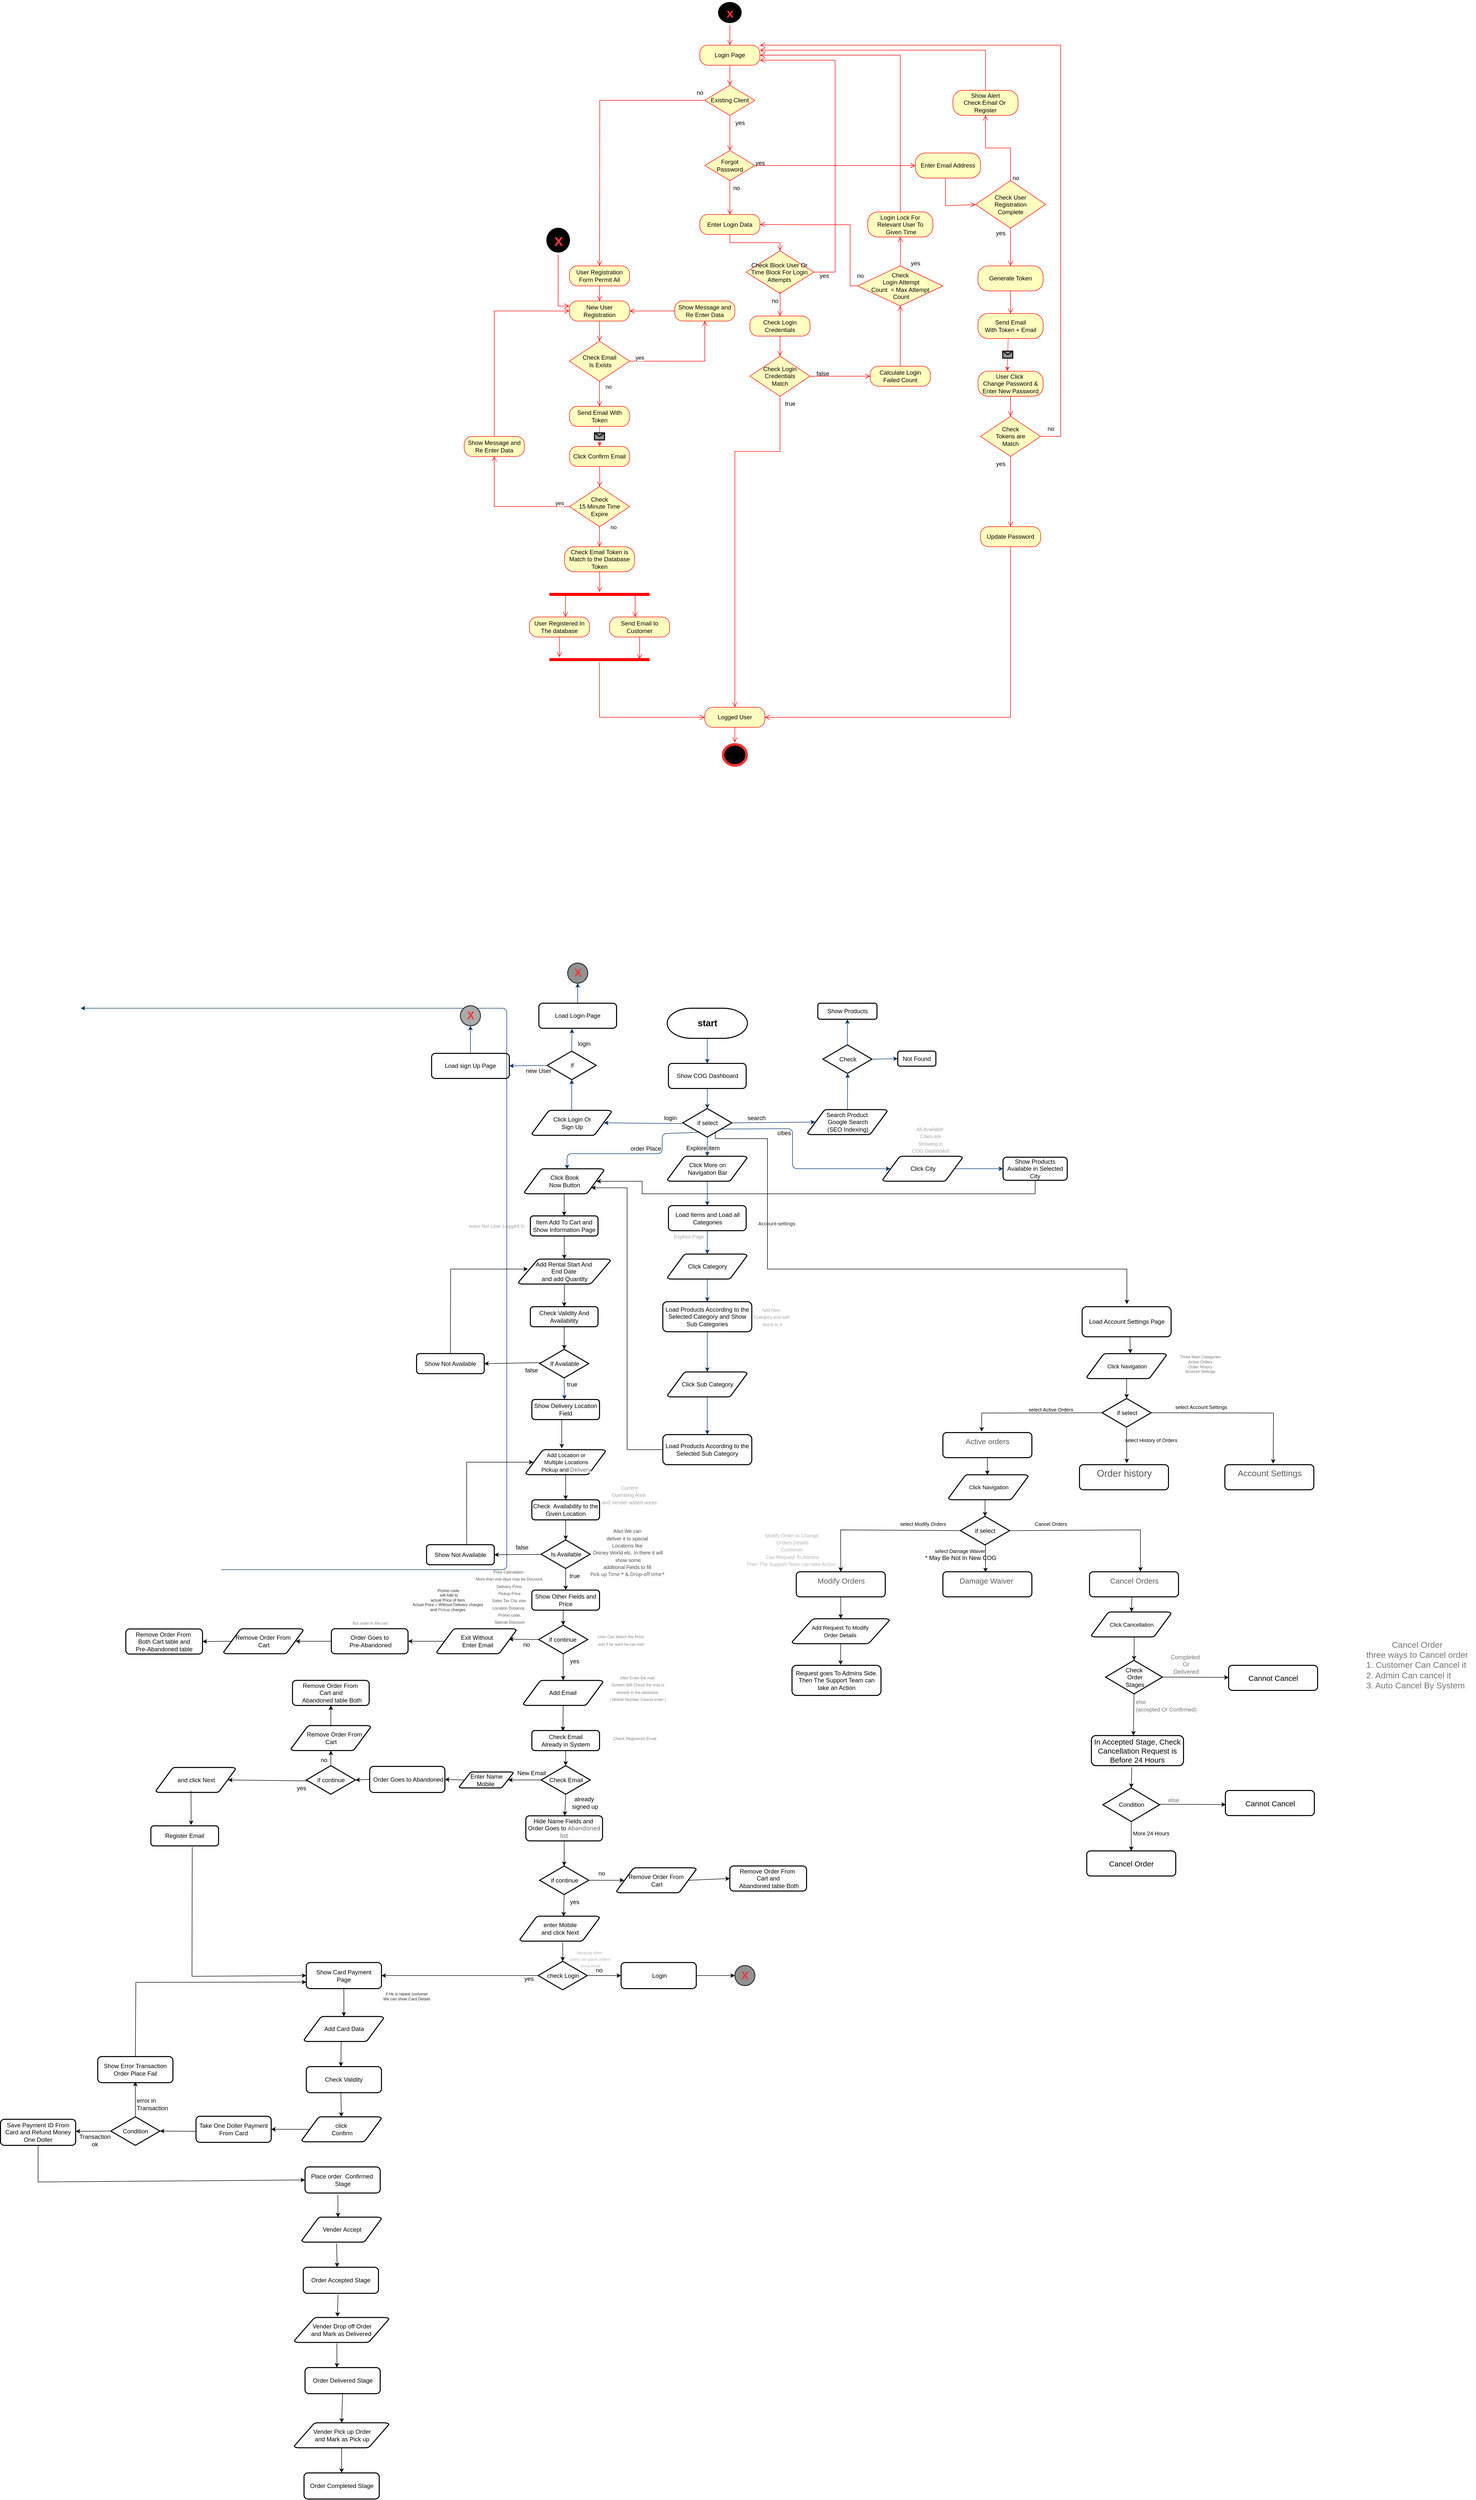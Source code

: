 <mxfile version="20.0.4" type="github">
  <diagram id="6a731a19-8d31-9384-78a2-239565b7b9f0" name="Page-1">
    <mxGraphModel dx="2150" dy="3031" grid="1" gridSize="10" guides="1" tooltips="1" connect="1" arrows="1" fold="1" page="1" pageScale="1" pageWidth="1169" pageHeight="827" background="none" math="0" shadow="0">
      <root>
        <mxCell id="0" />
        <mxCell id="1" parent="0" />
        <mxCell id="45" value="" style="edgeStyle=elbowEdgeStyle;elbow=horizontal;exitX=1;exitY=0.5;exitPerimeter=0;entryX=0.905;entryY=0.5;entryPerimeter=0;fontStyle=1;strokeColor=#003366;strokeWidth=1;html=1;" parent="1" target="34" edge="1">
          <mxGeometry width="100" height="100" as="geometry">
            <mxPoint x="380.5" y="1119.25" as="sourcePoint" />
            <mxPoint x="100" as="targetPoint" />
            <Array as="points">
              <mxPoint x="950" y="1320" />
            </Array>
          </mxGeometry>
        </mxCell>
        <mxCell id="aSKBEI42A0uFyndoNrAT-55" value="&lt;font style=&quot;font-size: 18px;&quot;&gt;&lt;b&gt;start&lt;/b&gt;&lt;/font&gt;" style="shape=mxgraph.flowchart.terminator;strokeWidth=2;gradientColor=none;gradientDirection=north;fontStyle=0;html=1;" vertex="1" parent="1">
          <mxGeometry x="1270" width="160" height="60" as="geometry" />
        </mxCell>
        <mxCell id="aSKBEI42A0uFyndoNrAT-56" value="Show COG Dashboard" style="rounded=1;whiteSpace=wrap;html=1;strokeWidth=2;fillColor=none;" vertex="1" parent="1">
          <mxGeometry x="1272.5" y="110" width="155" height="50" as="geometry" />
        </mxCell>
        <mxCell id="aSKBEI42A0uFyndoNrAT-57" value="if select" style="shape=mxgraph.flowchart.decision;strokeWidth=2;gradientColor=none;gradientDirection=north;fontStyle=0;html=1;" vertex="1" parent="1">
          <mxGeometry x="1301" y="200" width="98" height="57" as="geometry" />
        </mxCell>
        <mxCell id="aSKBEI42A0uFyndoNrAT-58" value="Click More on &lt;br&gt;Navigation Bar" style="shape=mxgraph.flowchart.data;strokeWidth=2;gradientColor=none;gradientDirection=north;fontStyle=0;html=1;" vertex="1" parent="1">
          <mxGeometry x="1270.5" y="295" width="159" height="50" as="geometry" />
        </mxCell>
        <mxCell id="aSKBEI42A0uFyndoNrAT-59" value="Load Items and Load all&lt;br&gt;Categories" style="rounded=1;whiteSpace=wrap;html=1;strokeWidth=2;fillColor=none;" vertex="1" parent="1">
          <mxGeometry x="1272.5" y="393.5" width="155" height="50" as="geometry" />
        </mxCell>
        <mxCell id="aSKBEI42A0uFyndoNrAT-60" value="Click Category" style="shape=mxgraph.flowchart.data;strokeWidth=2;gradientColor=none;gradientDirection=north;fontStyle=0;html=1;" vertex="1" parent="1">
          <mxGeometry x="1270.5" y="490" width="159" height="50" as="geometry" />
        </mxCell>
        <mxCell id="aSKBEI42A0uFyndoNrAT-61" value="Load Products According to the Selected Category and Show Sub Categories" style="rounded=1;whiteSpace=wrap;html=1;strokeWidth=2;fillColor=none;" vertex="1" parent="1">
          <mxGeometry x="1261.25" y="585" width="177.5" height="60" as="geometry" />
        </mxCell>
        <mxCell id="aSKBEI42A0uFyndoNrAT-62" value="Click Sub Category" style="shape=mxgraph.flowchart.data;strokeWidth=2;gradientColor=none;gradientDirection=north;fontStyle=0;html=1;" vertex="1" parent="1">
          <mxGeometry x="1270.5" y="725" width="159" height="50" as="geometry" />
        </mxCell>
        <mxCell id="aSKBEI42A0uFyndoNrAT-63" value="Load Products According to the Selected Sub Category" style="rounded=1;whiteSpace=wrap;html=1;strokeWidth=2;fillColor=none;" vertex="1" parent="1">
          <mxGeometry x="1261.25" y="850" width="177.5" height="60" as="geometry" />
        </mxCell>
        <mxCell id="aSKBEI42A0uFyndoNrAT-64" value="&lt;font color=&quot;#a6a6a6&quot; style=&quot;font-size: 9px;&quot;&gt;Add New&amp;nbsp;&lt;br&gt;Category and add&lt;br&gt;&amp;nbsp;items to it&lt;/font&gt;" style="text;html=1;align=center;verticalAlign=middle;resizable=0;points=[];autosize=1;strokeColor=none;fillColor=none;" vertex="1" parent="1">
          <mxGeometry x="1427.5" y="585" width="100" height="60" as="geometry" />
        </mxCell>
        <mxCell id="aSKBEI42A0uFyndoNrAT-65" value="&lt;font size=&quot;1&quot; color=&quot;#a6a6a6&quot;&gt;Explore Page&lt;/font&gt;" style="text;html=1;align=center;verticalAlign=middle;resizable=0;points=[];autosize=1;strokeColor=none;fillColor=none;" vertex="1" parent="1">
          <mxGeometry x="1272.5" y="440" width="80" height="30" as="geometry" />
        </mxCell>
        <mxCell id="aSKBEI42A0uFyndoNrAT-66" value="Search Product&amp;nbsp;&lt;br&gt;Google Search&lt;br&gt;(SEO Indexing)" style="shape=mxgraph.flowchart.data;strokeWidth=2;gradientColor=none;gradientDirection=north;fontStyle=0;html=1;" vertex="1" parent="1">
          <mxGeometry x="1550" y="202" width="159" height="50" as="geometry" />
        </mxCell>
        <mxCell id="aSKBEI42A0uFyndoNrAT-67" value="Check" style="shape=mxgraph.flowchart.decision;strokeWidth=2;gradientColor=none;gradientDirection=north;fontStyle=0;html=1;" vertex="1" parent="1">
          <mxGeometry x="1580.5" y="73" width="98" height="57" as="geometry" />
        </mxCell>
        <mxCell id="aSKBEI42A0uFyndoNrAT-68" value="Show Products" style="rounded=1;whiteSpace=wrap;html=1;strokeWidth=2;fillColor=none;" vertex="1" parent="1">
          <mxGeometry x="1570.5" y="-10" width="118" height="32" as="geometry" />
        </mxCell>
        <mxCell id="aSKBEI42A0uFyndoNrAT-69" value="Not Found" style="rounded=1;whiteSpace=wrap;html=1;strokeWidth=2;fillColor=none;" vertex="1" parent="1">
          <mxGeometry x="1730" y="85.5" width="76" height="30" as="geometry" />
        </mxCell>
        <mxCell id="aSKBEI42A0uFyndoNrAT-70" style="fontStyle=1;strokeColor=#003366;strokeWidth=1;html=1;exitX=0.5;exitY=1;exitDx=0;exitDy=0;exitPerimeter=0;" edge="1" parent="1" source="aSKBEI42A0uFyndoNrAT-55" target="aSKBEI42A0uFyndoNrAT-56">
          <mxGeometry relative="1" as="geometry">
            <mxPoint x="940" y="200" as="sourcePoint" />
            <mxPoint x="890" y="390" as="targetPoint" />
          </mxGeometry>
        </mxCell>
        <mxCell id="aSKBEI42A0uFyndoNrAT-71" style="fontStyle=1;strokeColor=#003366;strokeWidth=1;html=1;exitX=0.5;exitY=1;exitDx=0;exitDy=0;entryX=0.5;entryY=0;entryDx=0;entryDy=0;entryPerimeter=0;" edge="1" parent="1" source="aSKBEI42A0uFyndoNrAT-56" target="aSKBEI42A0uFyndoNrAT-57">
          <mxGeometry relative="1" as="geometry">
            <mxPoint x="1360" y="80" as="sourcePoint" />
            <mxPoint x="1360" y="120" as="targetPoint" />
          </mxGeometry>
        </mxCell>
        <mxCell id="aSKBEI42A0uFyndoNrAT-72" style="fontStyle=1;strokeColor=#003366;strokeWidth=1;html=1;exitX=0.5;exitY=1;exitDx=0;exitDy=0;entryX=0.5;entryY=0;entryDx=0;entryDy=0;entryPerimeter=0;exitPerimeter=0;" edge="1" parent="1" source="aSKBEI42A0uFyndoNrAT-57" target="aSKBEI42A0uFyndoNrAT-58">
          <mxGeometry relative="1" as="geometry">
            <mxPoint x="1360" y="170" as="sourcePoint" />
            <mxPoint x="1360.0" y="210" as="targetPoint" />
          </mxGeometry>
        </mxCell>
        <mxCell id="aSKBEI42A0uFyndoNrAT-73" style="fontStyle=1;strokeColor=#003366;strokeWidth=1;html=1;exitX=1;exitY=0.5;exitDx=0;exitDy=0;entryX=0.095;entryY=0.5;entryDx=0;entryDy=0;entryPerimeter=0;exitPerimeter=0;" edge="1" parent="1" source="aSKBEI42A0uFyndoNrAT-57" target="aSKBEI42A0uFyndoNrAT-66">
          <mxGeometry relative="1" as="geometry">
            <mxPoint x="1360.0" y="267.0" as="sourcePoint" />
            <mxPoint x="1360" y="305" as="targetPoint" />
          </mxGeometry>
        </mxCell>
        <mxCell id="aSKBEI42A0uFyndoNrAT-74" style="fontStyle=1;strokeColor=#003366;strokeWidth=1;html=1;exitX=0.5;exitY=0;exitDx=0;exitDy=0;exitPerimeter=0;" edge="1" parent="1" source="aSKBEI42A0uFyndoNrAT-66">
          <mxGeometry relative="1" as="geometry">
            <mxPoint x="1360.0" y="267.0" as="sourcePoint" />
            <mxPoint x="1630" y="130" as="targetPoint" />
          </mxGeometry>
        </mxCell>
        <mxCell id="aSKBEI42A0uFyndoNrAT-75" style="fontStyle=1;strokeColor=#003366;strokeWidth=1;html=1;exitX=0.5;exitY=0;exitDx=0;exitDy=0;exitPerimeter=0;entryX=0.5;entryY=1;entryDx=0;entryDy=0;" edge="1" parent="1" source="aSKBEI42A0uFyndoNrAT-67" target="aSKBEI42A0uFyndoNrAT-68">
          <mxGeometry relative="1" as="geometry">
            <mxPoint x="1639.5" y="262.0" as="sourcePoint" />
            <mxPoint x="1660" y="40" as="targetPoint" />
          </mxGeometry>
        </mxCell>
        <mxCell id="aSKBEI42A0uFyndoNrAT-76" style="fontStyle=1;strokeColor=#003366;strokeWidth=1;html=1;exitX=1;exitY=0.5;exitDx=0;exitDy=0;exitPerimeter=0;entryX=0;entryY=0.5;entryDx=0;entryDy=0;" edge="1" parent="1" source="aSKBEI42A0uFyndoNrAT-67" target="aSKBEI42A0uFyndoNrAT-69">
          <mxGeometry relative="1" as="geometry">
            <mxPoint x="1639.5" y="83" as="sourcePoint" />
            <mxPoint x="1639.5" y="32" as="targetPoint" />
          </mxGeometry>
        </mxCell>
        <mxCell id="aSKBEI42A0uFyndoNrAT-77" style="fontStyle=1;strokeColor=#003366;strokeWidth=1;html=1;exitX=0.796;exitY=0.718;exitDx=0;exitDy=0;exitPerimeter=0;entryX=0.095;entryY=0.5;entryDx=0;entryDy=0;entryPerimeter=0;" edge="1" parent="1" source="aSKBEI42A0uFyndoNrAT-57" target="aSKBEI42A0uFyndoNrAT-78">
          <mxGeometry relative="1" as="geometry">
            <mxPoint x="1409" y="238.5" as="sourcePoint" />
            <mxPoint x="1690" y="320" as="targetPoint" />
            <Array as="points">
              <mxPoint x="1520" y="240" />
              <mxPoint x="1520" y="320" />
            </Array>
          </mxGeometry>
        </mxCell>
        <mxCell id="aSKBEI42A0uFyndoNrAT-78" value="Click City" style="shape=mxgraph.flowchart.data;strokeWidth=2;gradientColor=none;gradientDirection=north;fontStyle=0;html=1;" vertex="1" parent="1">
          <mxGeometry x="1700" y="295" width="159" height="50" as="geometry" />
        </mxCell>
        <mxCell id="aSKBEI42A0uFyndoNrAT-79" value="&lt;font size=&quot;1&quot; color=&quot;#a6a6a6&quot;&gt;All Available&amp;nbsp;&lt;br&gt;Cities are &lt;br&gt;Showing in &lt;br&gt;COG&amp;nbsp;Dashboard&lt;/font&gt;" style="text;html=1;align=center;verticalAlign=middle;resizable=0;points=[];autosize=1;strokeColor=none;fillColor=none;" vertex="1" parent="1">
          <mxGeometry x="1745" y="227" width="100" height="70" as="geometry" />
        </mxCell>
        <mxCell id="aSKBEI42A0uFyndoNrAT-80" style="fontStyle=1;strokeColor=#003366;strokeWidth=1;html=1;exitX=0.5;exitY=1;exitDx=0;exitDy=0;entryX=0.5;entryY=0;entryDx=0;entryDy=0;exitPerimeter=0;" edge="1" parent="1" source="aSKBEI42A0uFyndoNrAT-58" target="aSKBEI42A0uFyndoNrAT-59">
          <mxGeometry relative="1" as="geometry">
            <mxPoint x="1360.0" y="267.0" as="sourcePoint" />
            <mxPoint x="1360" y="305.0" as="targetPoint" />
          </mxGeometry>
        </mxCell>
        <mxCell id="aSKBEI42A0uFyndoNrAT-81" style="fontStyle=1;strokeColor=#003366;strokeWidth=1;html=1;exitX=0.5;exitY=1;exitDx=0;exitDy=0;" edge="1" parent="1" source="aSKBEI42A0uFyndoNrAT-59" target="aSKBEI42A0uFyndoNrAT-60">
          <mxGeometry relative="1" as="geometry">
            <mxPoint x="1360" y="355.0" as="sourcePoint" />
            <mxPoint x="1360" y="403.5" as="targetPoint" />
          </mxGeometry>
        </mxCell>
        <mxCell id="aSKBEI42A0uFyndoNrAT-82" style="fontStyle=1;strokeColor=#003366;strokeWidth=1;html=1;exitX=0.5;exitY=1;exitDx=0;exitDy=0;exitPerimeter=0;" edge="1" parent="1" source="aSKBEI42A0uFyndoNrAT-60" target="aSKBEI42A0uFyndoNrAT-61">
          <mxGeometry relative="1" as="geometry">
            <mxPoint x="1360" y="453.5" as="sourcePoint" />
            <mxPoint x="1360" y="500.0" as="targetPoint" />
          </mxGeometry>
        </mxCell>
        <mxCell id="aSKBEI42A0uFyndoNrAT-83" value="Show Products&lt;br&gt;Available in Selected City&lt;br&gt;" style="rounded=1;whiteSpace=wrap;html=1;strokeWidth=2;fillColor=none;" vertex="1" parent="1">
          <mxGeometry x="1940" y="297" width="128" height="46" as="geometry" />
        </mxCell>
        <mxCell id="aSKBEI42A0uFyndoNrAT-84" style="fontStyle=1;strokeColor=#003366;strokeWidth=1;html=1;exitX=0.905;exitY=0.5;exitDx=0;exitDy=0;exitPerimeter=0;entryX=0;entryY=0.5;entryDx=0;entryDy=0;" edge="1" parent="1" source="aSKBEI42A0uFyndoNrAT-78" target="aSKBEI42A0uFyndoNrAT-83">
          <mxGeometry relative="1" as="geometry">
            <mxPoint x="1688.5" y="111.5" as="sourcePoint" />
            <mxPoint x="1740" y="110.5" as="targetPoint" />
          </mxGeometry>
        </mxCell>
        <mxCell id="aSKBEI42A0uFyndoNrAT-85" style="fontStyle=1;strokeColor=#003366;strokeWidth=1;html=1;entryX=0.5;entryY=0;entryDx=0;entryDy=0;entryPerimeter=0;exitX=0.5;exitY=1;exitDx=0;exitDy=0;" edge="1" parent="1" source="aSKBEI42A0uFyndoNrAT-61" target="aSKBEI42A0uFyndoNrAT-62">
          <mxGeometry relative="1" as="geometry">
            <mxPoint x="1350" y="640" as="sourcePoint" />
            <mxPoint x="1360" y="595.0" as="targetPoint" />
          </mxGeometry>
        </mxCell>
        <mxCell id="aSKBEI42A0uFyndoNrAT-87" style="fontStyle=1;strokeColor=#003366;strokeWidth=1;html=1;entryX=0.5;entryY=0;entryDx=0;entryDy=0;exitX=0.5;exitY=1;exitDx=0;exitDy=0;exitPerimeter=0;" edge="1" parent="1" source="aSKBEI42A0uFyndoNrAT-62" target="aSKBEI42A0uFyndoNrAT-63">
          <mxGeometry relative="1" as="geometry">
            <mxPoint x="1360" y="655.0" as="sourcePoint" />
            <mxPoint x="1360" y="735" as="targetPoint" />
          </mxGeometry>
        </mxCell>
        <mxCell id="aSKBEI42A0uFyndoNrAT-88" value="Click Login Or &lt;br&gt;Sign Up" style="shape=mxgraph.flowchart.data;strokeWidth=2;gradientColor=none;gradientDirection=north;fontStyle=0;html=1;" vertex="1" parent="1">
          <mxGeometry x="1000" y="203.5" width="159" height="50" as="geometry" />
        </mxCell>
        <mxCell id="aSKBEI42A0uFyndoNrAT-89" value="if" style="shape=mxgraph.flowchart.decision;strokeWidth=2;gradientColor=none;gradientDirection=north;fontStyle=0;html=1;" vertex="1" parent="1">
          <mxGeometry x="1030.5" y="85.5" width="98" height="57" as="geometry" />
        </mxCell>
        <mxCell id="aSKBEI42A0uFyndoNrAT-90" value="Load Login Page" style="rounded=1;whiteSpace=wrap;html=1;strokeWidth=2;fillColor=none;" vertex="1" parent="1">
          <mxGeometry x="1014" y="-10" width="155" height="50" as="geometry" />
        </mxCell>
        <mxCell id="aSKBEI42A0uFyndoNrAT-91" value="Load sign Up Page" style="rounded=1;whiteSpace=wrap;html=1;strokeWidth=2;fillColor=none;" vertex="1" parent="1">
          <mxGeometry x="800" y="90" width="155" height="50" as="geometry" />
        </mxCell>
        <mxCell id="aSKBEI42A0uFyndoNrAT-185" value="&lt;b&gt;&lt;font color=&quot;#ff3333&quot; style=&quot;font-size: 25px;&quot;&gt;x&lt;/font&gt;&lt;/b&gt;" style="ellipse;html=1;shape=endState;fillColor=#000000;strokeColor=none;" vertex="1" parent="1">
          <mxGeometry x="1367.5" y="-2010" width="55" height="50" as="geometry" />
        </mxCell>
        <mxCell id="aSKBEI42A0uFyndoNrAT-186" value="New User Registration" style="rounded=1;whiteSpace=wrap;html=1;arcSize=40;fontColor=#000000;fillColor=#ffffc0;strokeColor=#ff0000;" vertex="1" parent="1">
          <mxGeometry x="1075" y="-1410" width="120" height="40" as="geometry" />
        </mxCell>
        <mxCell id="aSKBEI42A0uFyndoNrAT-187" value="User Registration Form Permit All" style="rounded=1;whiteSpace=wrap;html=1;arcSize=40;fontColor=#000000;fillColor=#ffffc0;strokeColor=#ff0000;" vertex="1" parent="1">
          <mxGeometry x="1075" y="-1480" width="120" height="40" as="geometry" />
        </mxCell>
        <mxCell id="aSKBEI42A0uFyndoNrAT-188" value="" style="ellipse;html=1;shape=startState;fillColor=#000000;strokeColor=#FF3333;strokeWidth=5;" vertex="1" parent="1">
          <mxGeometry x="1377.5" y="-530" width="55" height="50" as="geometry" />
        </mxCell>
        <mxCell id="aSKBEI42A0uFyndoNrAT-189" value="" style="edgeStyle=orthogonalEdgeStyle;html=1;verticalAlign=bottom;endArrow=open;endSize=8;strokeColor=#ff0000;rounded=0;" edge="1" parent="1" source="aSKBEI42A0uFyndoNrAT-186">
          <mxGeometry relative="1" as="geometry">
            <mxPoint x="1135" y="-1330" as="targetPoint" />
          </mxGeometry>
        </mxCell>
        <mxCell id="aSKBEI42A0uFyndoNrAT-190" value="Send Email With Token" style="rounded=1;whiteSpace=wrap;html=1;arcSize=40;fontColor=#000000;fillColor=#ffffc0;strokeColor=#ff0000;" vertex="1" parent="1">
          <mxGeometry x="1075" y="-1200" width="120" height="40" as="geometry" />
        </mxCell>
        <mxCell id="aSKBEI42A0uFyndoNrAT-191" value="Check Email&lt;br&gt;&amp;nbsp;Is Exists" style="rhombus;whiteSpace=wrap;html=1;fillColor=#ffffc0;strokeColor=#ff0000;" vertex="1" parent="1">
          <mxGeometry x="1075" y="-1330" width="120" height="80" as="geometry" />
        </mxCell>
        <mxCell id="aSKBEI42A0uFyndoNrAT-192" value="no" style="edgeStyle=orthogonalEdgeStyle;html=1;align=left;verticalAlign=bottom;endArrow=open;endSize=8;strokeColor=#ff0000;rounded=0;entryX=0.5;entryY=1;entryDx=0;entryDy=0;" edge="1" parent="1" source="aSKBEI42A0uFyndoNrAT-191" target="aSKBEI42A0uFyndoNrAT-194">
          <mxGeometry x="-1" y="-78" relative="1" as="geometry">
            <mxPoint x="1345" y="-1380" as="targetPoint" />
            <mxPoint x="-50" y="-18" as="offset" />
          </mxGeometry>
        </mxCell>
        <mxCell id="aSKBEI42A0uFyndoNrAT-193" value="yes" style="edgeStyle=orthogonalEdgeStyle;html=1;align=left;verticalAlign=top;endArrow=open;endSize=8;strokeColor=#ff0000;rounded=0;" edge="1" parent="1" source="aSKBEI42A0uFyndoNrAT-191">
          <mxGeometry x="-1" y="92" relative="1" as="geometry">
            <mxPoint x="1135" y="-1200" as="targetPoint" />
            <mxPoint x="-22" y="-60" as="offset" />
          </mxGeometry>
        </mxCell>
        <mxCell id="aSKBEI42A0uFyndoNrAT-194" value="Show Message and Re Enter Data" style="rounded=1;whiteSpace=wrap;html=1;arcSize=40;fontColor=#000000;fillColor=#ffffc0;strokeColor=#ff0000;" vertex="1" parent="1">
          <mxGeometry x="1285" y="-1410" width="120" height="40" as="geometry" />
        </mxCell>
        <mxCell id="aSKBEI42A0uFyndoNrAT-195" value="" style="edgeStyle=orthogonalEdgeStyle;html=1;verticalAlign=bottom;endArrow=open;endSize=8;strokeColor=#ff0000;rounded=0;exitX=0;exitY=0.5;exitDx=0;exitDy=0;entryX=1;entryY=0.5;entryDx=0;entryDy=0;" edge="1" parent="1" source="aSKBEI42A0uFyndoNrAT-194" target="aSKBEI42A0uFyndoNrAT-186">
          <mxGeometry relative="1" as="geometry">
            <mxPoint x="1145" y="-1320" as="targetPoint" />
            <mxPoint x="1145" y="-1360" as="sourcePoint" />
          </mxGeometry>
        </mxCell>
        <mxCell id="aSKBEI42A0uFyndoNrAT-196" value="Click Confirm Email" style="rounded=1;whiteSpace=wrap;html=1;arcSize=40;fontColor=#000000;fillColor=#ffffc0;strokeColor=#ff0000;" vertex="1" parent="1">
          <mxGeometry x="1075" y="-1120" width="120" height="40" as="geometry" />
        </mxCell>
        <mxCell id="aSKBEI42A0uFyndoNrAT-197" value="Check&lt;br&gt;15 Minute Time Expire" style="rhombus;whiteSpace=wrap;html=1;fillColor=#ffffc0;strokeColor=#ff0000;" vertex="1" parent="1">
          <mxGeometry x="1075" y="-1040" width="120" height="80" as="geometry" />
        </mxCell>
        <mxCell id="aSKBEI42A0uFyndoNrAT-198" value="Show Message and Re Enter Data" style="rounded=1;whiteSpace=wrap;html=1;arcSize=40;fontColor=#000000;fillColor=#ffffc0;strokeColor=#ff0000;" vertex="1" parent="1">
          <mxGeometry x="865" y="-1140" width="120" height="40" as="geometry" />
        </mxCell>
        <mxCell id="aSKBEI42A0uFyndoNrAT-199" value="no" style="edgeStyle=orthogonalEdgeStyle;html=1;align=left;verticalAlign=bottom;endArrow=open;endSize=8;strokeColor=#ff0000;rounded=0;entryX=0.5;entryY=1;entryDx=0;entryDy=0;exitX=0;exitY=0.5;exitDx=0;exitDy=0;" edge="1" parent="1" source="aSKBEI42A0uFyndoNrAT-197" target="aSKBEI42A0uFyndoNrAT-198">
          <mxGeometry x="-1" y="94" relative="1" as="geometry">
            <mxPoint x="1355" y="-1360" as="targetPoint" />
            <mxPoint x="1205" y="-1280" as="sourcePoint" />
            <mxPoint x="80" y="-44" as="offset" />
          </mxGeometry>
        </mxCell>
        <mxCell id="aSKBEI42A0uFyndoNrAT-200" value="yes" style="edgeStyle=orthogonalEdgeStyle;html=1;align=left;verticalAlign=top;endArrow=open;endSize=8;strokeColor=#ff0000;rounded=0;exitX=0.5;exitY=1;exitDx=0;exitDy=0;entryX=0.5;entryY=0;entryDx=0;entryDy=0;" edge="1" parent="1" source="aSKBEI42A0uFyndoNrAT-197" target="aSKBEI42A0uFyndoNrAT-207">
          <mxGeometry x="-1" y="-108" relative="1" as="geometry">
            <mxPoint x="1135" y="-930" as="targetPoint" />
            <mxPoint x="1145" y="-1240" as="sourcePoint" />
            <mxPoint x="18" y="-60" as="offset" />
          </mxGeometry>
        </mxCell>
        <mxCell id="aSKBEI42A0uFyndoNrAT-201" value="" style="edgeStyle=orthogonalEdgeStyle;html=1;verticalAlign=bottom;endArrow=open;endSize=8;strokeColor=#ff0000;rounded=0;exitX=0.5;exitY=0;exitDx=0;exitDy=0;entryX=0;entryY=0.5;entryDx=0;entryDy=0;" edge="1" parent="1" source="aSKBEI42A0uFyndoNrAT-198" target="aSKBEI42A0uFyndoNrAT-186">
          <mxGeometry relative="1" as="geometry">
            <mxPoint x="1195" y="-1180.5" as="targetPoint" />
            <mxPoint x="1285" y="-1180.5" as="sourcePoint" />
            <Array as="points">
              <mxPoint x="925" y="-1390" />
            </Array>
          </mxGeometry>
        </mxCell>
        <mxCell id="aSKBEI42A0uFyndoNrAT-202" value="" style="shape=line;html=1;strokeWidth=6;strokeColor=#ff0000;" vertex="1" parent="1">
          <mxGeometry x="1035" y="-830" width="200" height="10" as="geometry" />
        </mxCell>
        <mxCell id="aSKBEI42A0uFyndoNrAT-203" value="" style="edgeStyle=orthogonalEdgeStyle;html=1;verticalAlign=bottom;endArrow=open;endSize=8;strokeColor=#ff0000;rounded=0;exitX=0.855;exitY=0.8;exitDx=0;exitDy=0;exitPerimeter=0;" edge="1" parent="1" source="aSKBEI42A0uFyndoNrAT-202">
          <mxGeometry relative="1" as="geometry">
            <mxPoint x="1206" y="-780" as="targetPoint" />
            <Array as="points" />
          </mxGeometry>
        </mxCell>
        <mxCell id="aSKBEI42A0uFyndoNrAT-204" value="" style="edgeStyle=orthogonalEdgeStyle;html=1;verticalAlign=bottom;endArrow=open;endSize=8;strokeColor=#ff0000;rounded=0;exitX=0.16;exitY=0.3;exitDx=0;exitDy=0;exitPerimeter=0;" edge="1" parent="1" source="aSKBEI42A0uFyndoNrAT-202">
          <mxGeometry relative="1" as="geometry">
            <mxPoint x="1067" y="-780" as="targetPoint" />
            <mxPoint x="1225" y="-812" as="sourcePoint" />
            <Array as="points">
              <mxPoint x="1067" y="-780" />
            </Array>
          </mxGeometry>
        </mxCell>
        <mxCell id="aSKBEI42A0uFyndoNrAT-205" value="User Registered In The database" style="rounded=1;whiteSpace=wrap;html=1;arcSize=40;fontColor=#000000;fillColor=#ffffc0;strokeColor=#ff0000;" vertex="1" parent="1">
          <mxGeometry x="995" y="-780" width="120" height="40" as="geometry" />
        </mxCell>
        <mxCell id="aSKBEI42A0uFyndoNrAT-206" value="Send Email to Customer" style="rounded=1;whiteSpace=wrap;html=1;arcSize=40;fontColor=#000000;fillColor=#ffffc0;strokeColor=#ff0000;" vertex="1" parent="1">
          <mxGeometry x="1155" y="-780" width="120" height="40" as="geometry" />
        </mxCell>
        <mxCell id="aSKBEI42A0uFyndoNrAT-207" value="Check Email Token is Match to the Database Token" style="rounded=1;whiteSpace=wrap;html=1;arcSize=40;fontColor=#000000;fillColor=#ffffc0;strokeColor=#ff0000;" vertex="1" parent="1">
          <mxGeometry x="1065" y="-920" width="140" height="50" as="geometry" />
        </mxCell>
        <mxCell id="aSKBEI42A0uFyndoNrAT-208" value="" style="edgeStyle=orthogonalEdgeStyle;html=1;verticalAlign=bottom;endArrow=open;endSize=8;strokeColor=#ff0000;rounded=0;exitX=0.5;exitY=1;exitDx=0;exitDy=0;" edge="1" parent="1" source="aSKBEI42A0uFyndoNrAT-187">
          <mxGeometry relative="1" as="geometry">
            <mxPoint x="1135" y="-1410" as="targetPoint" />
            <mxPoint x="1145" y="-1360" as="sourcePoint" />
          </mxGeometry>
        </mxCell>
        <mxCell id="aSKBEI42A0uFyndoNrAT-209" value="" style="edgeStyle=orthogonalEdgeStyle;html=1;verticalAlign=bottom;endArrow=open;endSize=8;strokeColor=#ff0000;rounded=0;exitX=0;exitY=0.5;exitDx=0;exitDy=0;" edge="1" parent="1" source="aSKBEI42A0uFyndoNrAT-220">
          <mxGeometry relative="1" as="geometry">
            <mxPoint x="1135" y="-1480" as="targetPoint" />
            <mxPoint x="1145" y="-1430" as="sourcePoint" />
          </mxGeometry>
        </mxCell>
        <mxCell id="aSKBEI42A0uFyndoNrAT-211" value="" style="edgeStyle=orthogonalEdgeStyle;html=1;verticalAlign=bottom;endArrow=open;endSize=8;strokeColor=#ff0000;rounded=0;entryX=0.5;entryY=0;entryDx=0;entryDy=0;" edge="1" parent="1" target="aSKBEI42A0uFyndoNrAT-197">
          <mxGeometry relative="1" as="geometry">
            <mxPoint x="1145" y="-1110" as="targetPoint" />
            <mxPoint x="1135" y="-1080" as="sourcePoint" />
          </mxGeometry>
        </mxCell>
        <mxCell id="aSKBEI42A0uFyndoNrAT-212" value="" style="edgeStyle=orthogonalEdgeStyle;html=1;verticalAlign=bottom;endArrow=open;endSize=8;strokeColor=#ff0000;rounded=0;" edge="1" parent="1" target="aSKBEI42A0uFyndoNrAT-202">
          <mxGeometry relative="1" as="geometry">
            <mxPoint x="1145" y="-1110" as="targetPoint" />
            <mxPoint x="1135" y="-870" as="sourcePoint" />
          </mxGeometry>
        </mxCell>
        <mxCell id="aSKBEI42A0uFyndoNrAT-213" value="" style="shape=line;html=1;strokeWidth=6;strokeColor=#ff0000;" vertex="1" parent="1">
          <mxGeometry x="1035" y="-700" width="200" height="10" as="geometry" />
        </mxCell>
        <mxCell id="aSKBEI42A0uFyndoNrAT-214" value="" style="edgeStyle=orthogonalEdgeStyle;html=1;verticalAlign=bottom;endArrow=open;endSize=8;strokeColor=#ff0000;rounded=0;entryX=0;entryY=0.5;entryDx=0;entryDy=0;" edge="1" parent="1" source="aSKBEI42A0uFyndoNrAT-213" target="aSKBEI42A0uFyndoNrAT-247">
          <mxGeometry relative="1" as="geometry">
            <mxPoint x="1135" y="-640" as="targetPoint" />
            <Array as="points">
              <mxPoint x="1135" y="-580" />
            </Array>
          </mxGeometry>
        </mxCell>
        <mxCell id="aSKBEI42A0uFyndoNrAT-215" value="" style="edgeStyle=orthogonalEdgeStyle;html=1;verticalAlign=bottom;endArrow=open;endSize=8;strokeColor=#ff0000;rounded=0;exitX=0.5;exitY=1;exitDx=0;exitDy=0;entryX=0.9;entryY=0.4;entryDx=0;entryDy=0;entryPerimeter=0;" edge="1" parent="1" source="aSKBEI42A0uFyndoNrAT-206" target="aSKBEI42A0uFyndoNrAT-213">
          <mxGeometry relative="1" as="geometry">
            <mxPoint x="1216" y="-770" as="targetPoint" />
            <mxPoint x="1216" y="-812" as="sourcePoint" />
            <Array as="points" />
          </mxGeometry>
        </mxCell>
        <mxCell id="aSKBEI42A0uFyndoNrAT-216" value="" style="edgeStyle=orthogonalEdgeStyle;html=1;verticalAlign=bottom;endArrow=open;endSize=8;strokeColor=#ff0000;rounded=0;exitX=0.5;exitY=1;exitDx=0;exitDy=0;" edge="1" parent="1" source="aSKBEI42A0uFyndoNrAT-205">
          <mxGeometry relative="1" as="geometry">
            <mxPoint x="1055" y="-700" as="targetPoint" />
            <mxPoint x="1225" y="-730" as="sourcePoint" />
            <Array as="points" />
          </mxGeometry>
        </mxCell>
        <mxCell id="aSKBEI42A0uFyndoNrAT-217" value="Login Page" style="rounded=1;whiteSpace=wrap;html=1;arcSize=40;fontColor=#000000;fillColor=#ffffc0;strokeColor=#ff0000;" vertex="1" parent="1">
          <mxGeometry x="1335" y="-1920" width="120" height="40" as="geometry" />
        </mxCell>
        <mxCell id="aSKBEI42A0uFyndoNrAT-218" value="" style="edgeStyle=orthogonalEdgeStyle;html=1;verticalAlign=bottom;endArrow=open;endSize=8;strokeColor=#ff0000;rounded=0;exitX=0.5;exitY=1;exitDx=0;exitDy=0;entryX=0.5;entryY=0;entryDx=0;entryDy=0;" edge="1" parent="1" source="aSKBEI42A0uFyndoNrAT-185" target="aSKBEI42A0uFyndoNrAT-217">
          <mxGeometry relative="1" as="geometry">
            <mxPoint x="1270" y="-1830" as="targetPoint" />
            <mxPoint x="1270" y="-1890" as="sourcePoint" />
            <Array as="points" />
          </mxGeometry>
        </mxCell>
        <mxCell id="aSKBEI42A0uFyndoNrAT-219" value="Enter Login Data" style="rounded=1;whiteSpace=wrap;html=1;arcSize=40;fontColor=#000000;fillColor=#ffffc0;strokeColor=#ff0000;" vertex="1" parent="1">
          <mxGeometry x="1335" y="-1582.5" width="120" height="40" as="geometry" />
        </mxCell>
        <mxCell id="aSKBEI42A0uFyndoNrAT-220" value="Existing Client" style="rhombus;whiteSpace=wrap;html=1;fillColor=#ffffc0;strokeColor=#ff0000;" vertex="1" parent="1">
          <mxGeometry x="1345" y="-1840" width="100" height="60" as="geometry" />
        </mxCell>
        <mxCell id="aSKBEI42A0uFyndoNrAT-221" value="" style="edgeStyle=orthogonalEdgeStyle;html=1;verticalAlign=bottom;endArrow=open;endSize=8;strokeColor=#ff0000;rounded=0;entryX=0.5;entryY=0;entryDx=0;entryDy=0;" edge="1" parent="1" source="aSKBEI42A0uFyndoNrAT-217" target="aSKBEI42A0uFyndoNrAT-220">
          <mxGeometry relative="1" as="geometry">
            <mxPoint x="1445" y="-1790" as="targetPoint" />
            <mxPoint x="1435" y="-1780" as="sourcePoint" />
            <Array as="points" />
          </mxGeometry>
        </mxCell>
        <mxCell id="aSKBEI42A0uFyndoNrAT-222" value="no" style="text;html=1;align=center;verticalAlign=middle;resizable=0;points=[];autosize=1;strokeColor=none;fillColor=none;" vertex="1" parent="1">
          <mxGeometry x="1315" y="-1840" width="40" height="30" as="geometry" />
        </mxCell>
        <mxCell id="aSKBEI42A0uFyndoNrAT-223" value="yes" style="text;html=1;align=center;verticalAlign=middle;resizable=0;points=[];autosize=1;strokeColor=none;fillColor=none;" vertex="1" parent="1">
          <mxGeometry x="1395" y="-1780" width="40" height="30" as="geometry" />
        </mxCell>
        <mxCell id="aSKBEI42A0uFyndoNrAT-224" value="Check Login &lt;br&gt;Credentials&lt;br&gt;Match" style="rhombus;whiteSpace=wrap;html=1;fillColor=#ffffc0;strokeColor=#ff0000;" vertex="1" parent="1">
          <mxGeometry x="1435" y="-1300" width="120" height="80" as="geometry" />
        </mxCell>
        <mxCell id="aSKBEI42A0uFyndoNrAT-225" value="" style="edgeStyle=orthogonalEdgeStyle;html=1;verticalAlign=bottom;endArrow=open;endSize=8;strokeColor=#ff0000;rounded=0;entryX=0.5;entryY=0;entryDx=0;entryDy=0;startArrow=none;" edge="1" parent="1" source="aSKBEI42A0uFyndoNrAT-226" target="aSKBEI42A0uFyndoNrAT-224">
          <mxGeometry relative="1" as="geometry">
            <mxPoint x="1105" y="-1400" as="targetPoint" />
            <mxPoint x="1495" y="-1420" as="sourcePoint" />
          </mxGeometry>
        </mxCell>
        <mxCell id="aSKBEI42A0uFyndoNrAT-226" value="Check Login&lt;br&gt;Credentials" style="rounded=1;whiteSpace=wrap;html=1;arcSize=40;fontColor=#000000;fillColor=#ffffc0;strokeColor=#ff0000;" vertex="1" parent="1">
          <mxGeometry x="1435" y="-1380" width="120" height="40" as="geometry" />
        </mxCell>
        <mxCell id="aSKBEI42A0uFyndoNrAT-227" value="" style="edgeStyle=orthogonalEdgeStyle;html=1;verticalAlign=bottom;endArrow=open;endSize=8;strokeColor=#ff0000;rounded=0;exitX=0.5;exitY=1;exitDx=0;exitDy=0;entryX=0.5;entryY=0;entryDx=0;entryDy=0;" edge="1" parent="1" source="aSKBEI42A0uFyndoNrAT-219" target="aSKBEI42A0uFyndoNrAT-239">
          <mxGeometry relative="1" as="geometry">
            <mxPoint x="1105" y="-1030" as="targetPoint" />
            <mxPoint x="1105" y="-1070" as="sourcePoint" />
          </mxGeometry>
        </mxCell>
        <mxCell id="aSKBEI42A0uFyndoNrAT-228" value="Calculate Login Failed Count" style="rounded=1;whiteSpace=wrap;html=1;arcSize=40;fontColor=#000000;fillColor=#ffffc0;strokeColor=#ff0000;" vertex="1" parent="1">
          <mxGeometry x="1675" y="-1280" width="120" height="40" as="geometry" />
        </mxCell>
        <mxCell id="aSKBEI42A0uFyndoNrAT-229" value="Check&lt;br&gt;&amp;nbsp;Login Attempt &lt;br&gt;Count&amp;nbsp; = Max Attempt&lt;br&gt;&amp;nbsp;Count" style="rhombus;whiteSpace=wrap;html=1;fillColor=#ffffc0;strokeColor=#ff0000;" vertex="1" parent="1">
          <mxGeometry x="1650" y="-1480" width="170" height="80" as="geometry" />
        </mxCell>
        <mxCell id="aSKBEI42A0uFyndoNrAT-230" value="" style="edgeStyle=orthogonalEdgeStyle;html=1;verticalAlign=bottom;endArrow=open;endSize=8;strokeColor=#ff0000;rounded=0;entryX=0.5;entryY=1;entryDx=0;entryDy=0;startArrow=none;exitX=0.5;exitY=0;exitDx=0;exitDy=0;" edge="1" parent="1" source="aSKBEI42A0uFyndoNrAT-228" target="aSKBEI42A0uFyndoNrAT-229">
          <mxGeometry relative="1" as="geometry">
            <mxPoint x="1505" y="-1290" as="targetPoint" />
            <mxPoint x="1735" y="-1290" as="sourcePoint" />
          </mxGeometry>
        </mxCell>
        <mxCell id="aSKBEI42A0uFyndoNrAT-231" value="" style="edgeStyle=orthogonalEdgeStyle;html=1;verticalAlign=bottom;endArrow=open;endSize=8;strokeColor=#ff0000;rounded=0;startArrow=none;exitX=0;exitY=0.5;exitDx=0;exitDy=0;entryX=1;entryY=0.5;entryDx=0;entryDy=0;" edge="1" parent="1" source="aSKBEI42A0uFyndoNrAT-229" target="aSKBEI42A0uFyndoNrAT-219">
          <mxGeometry relative="1" as="geometry">
            <mxPoint x="1625" y="-1360" as="targetPoint" />
            <mxPoint x="1745" y="-1270" as="sourcePoint" />
            <Array as="points">
              <mxPoint x="1635" y="-1440" />
              <mxPoint x="1635" y="-1562" />
              <mxPoint x="1553" y="-1562" />
            </Array>
          </mxGeometry>
        </mxCell>
        <mxCell id="aSKBEI42A0uFyndoNrAT-232" value="" style="edgeStyle=orthogonalEdgeStyle;html=1;verticalAlign=bottom;endArrow=open;endSize=8;strokeColor=#ff0000;rounded=0;entryX=0;entryY=0.5;entryDx=0;entryDy=0;startArrow=none;exitX=1;exitY=0.5;exitDx=0;exitDy=0;" edge="1" parent="1" source="aSKBEI42A0uFyndoNrAT-224" target="aSKBEI42A0uFyndoNrAT-228">
          <mxGeometry relative="1" as="geometry">
            <mxPoint x="1505" y="-1290" as="targetPoint" />
            <mxPoint x="1505" y="-1330" as="sourcePoint" />
          </mxGeometry>
        </mxCell>
        <mxCell id="aSKBEI42A0uFyndoNrAT-233" value="" style="edgeStyle=orthogonalEdgeStyle;html=1;verticalAlign=bottom;endArrow=open;endSize=8;strokeColor=#ff0000;rounded=0;startArrow=none;entryX=0.5;entryY=0;entryDx=0;entryDy=0;" edge="1" parent="1" target="aSKBEI42A0uFyndoNrAT-247">
          <mxGeometry relative="1" as="geometry">
            <mxPoint x="1495" y="-1130" as="targetPoint" />
            <mxPoint x="1495" y="-1220" as="sourcePoint" />
            <Array as="points">
              <mxPoint x="1495" y="-1110" />
              <mxPoint x="1405" y="-1110" />
            </Array>
          </mxGeometry>
        </mxCell>
        <mxCell id="aSKBEI42A0uFyndoNrAT-234" value="true" style="text;html=1;align=center;verticalAlign=middle;resizable=0;points=[];autosize=1;strokeColor=none;fillColor=none;" vertex="1" parent="1">
          <mxGeometry x="1495" y="-1220" width="40" height="30" as="geometry" />
        </mxCell>
        <mxCell id="aSKBEI42A0uFyndoNrAT-235" value="false" style="text;html=1;align=center;verticalAlign=middle;resizable=0;points=[];autosize=1;strokeColor=none;fillColor=none;" vertex="1" parent="1">
          <mxGeometry x="1555" y="-1280" width="50" height="30" as="geometry" />
        </mxCell>
        <mxCell id="aSKBEI42A0uFyndoNrAT-236" value="no" style="text;html=1;align=center;verticalAlign=middle;resizable=0;points=[];autosize=1;strokeColor=none;fillColor=none;" vertex="1" parent="1">
          <mxGeometry x="1635" y="-1475" width="40" height="30" as="geometry" />
        </mxCell>
        <mxCell id="aSKBEI42A0uFyndoNrAT-237" value="" style="edgeStyle=orthogonalEdgeStyle;html=1;verticalAlign=bottom;endArrow=open;endSize=8;strokeColor=#ff0000;rounded=0;entryX=1;entryY=0.5;entryDx=0;entryDy=0;startArrow=none;exitX=0.5;exitY=0;exitDx=0;exitDy=0;" edge="1" parent="1" source="aSKBEI42A0uFyndoNrAT-238" target="aSKBEI42A0uFyndoNrAT-217">
          <mxGeometry relative="1" as="geometry">
            <mxPoint x="1785" y="-1390" as="targetPoint" />
            <mxPoint x="1585" y="-1630" as="sourcePoint" />
          </mxGeometry>
        </mxCell>
        <mxCell id="aSKBEI42A0uFyndoNrAT-238" value="Login Lock For Relevant User To&lt;br&gt;&amp;nbsp;Given Time" style="rounded=1;whiteSpace=wrap;html=1;arcSize=40;fontColor=#000000;fillColor=#ffffc0;strokeColor=#ff0000;" vertex="1" parent="1">
          <mxGeometry x="1670" y="-1587.5" width="130" height="50" as="geometry" />
        </mxCell>
        <mxCell id="aSKBEI42A0uFyndoNrAT-239" value="Check Block User Or&amp;nbsp;&lt;br&gt;Time Block For Login&amp;nbsp;&lt;br&gt;Attempts&amp;nbsp;" style="rhombus;whiteSpace=wrap;html=1;fillColor=#ffffc0;strokeColor=#ff0000;" vertex="1" parent="1">
          <mxGeometry x="1427.5" y="-1510" width="135" height="85" as="geometry" />
        </mxCell>
        <mxCell id="aSKBEI42A0uFyndoNrAT-240" value="" style="edgeStyle=orthogonalEdgeStyle;html=1;verticalAlign=bottom;endArrow=open;endSize=8;strokeColor=#ff0000;rounded=0;exitX=0.5;exitY=1;exitDx=0;exitDy=0;entryX=0.5;entryY=0;entryDx=0;entryDy=0;" edge="1" parent="1" source="aSKBEI42A0uFyndoNrAT-220" target="aSKBEI42A0uFyndoNrAT-248">
          <mxGeometry relative="1" as="geometry">
            <mxPoint x="1395" y="-1730" as="targetPoint" />
            <mxPoint x="1445" y="-1790" as="sourcePoint" />
            <Array as="points" />
          </mxGeometry>
        </mxCell>
        <mxCell id="aSKBEI42A0uFyndoNrAT-241" value="no" style="text;html=1;align=center;verticalAlign=middle;resizable=0;points=[];autosize=1;strokeColor=none;fillColor=none;" vertex="1" parent="1">
          <mxGeometry x="1465" y="-1425" width="40" height="30" as="geometry" />
        </mxCell>
        <mxCell id="aSKBEI42A0uFyndoNrAT-242" value="yes" style="text;html=1;align=center;verticalAlign=middle;resizable=0;points=[];autosize=1;strokeColor=none;fillColor=none;" vertex="1" parent="1">
          <mxGeometry x="1745" y="-1500" width="40" height="30" as="geometry" />
        </mxCell>
        <mxCell id="aSKBEI42A0uFyndoNrAT-243" value="" style="edgeStyle=orthogonalEdgeStyle;html=1;verticalAlign=bottom;endArrow=open;endSize=8;strokeColor=#ff0000;rounded=0;entryX=0.5;entryY=1;entryDx=0;entryDy=0;startArrow=none;" edge="1" parent="1" target="aSKBEI42A0uFyndoNrAT-238">
          <mxGeometry relative="1" as="geometry">
            <mxPoint x="1745" y="-1390" as="targetPoint" />
            <mxPoint x="1735" y="-1480" as="sourcePoint" />
          </mxGeometry>
        </mxCell>
        <mxCell id="aSKBEI42A0uFyndoNrAT-244" value="" style="edgeStyle=orthogonalEdgeStyle;html=1;verticalAlign=bottom;endArrow=open;endSize=8;strokeColor=#ff0000;rounded=0;startArrow=none;" edge="1" parent="1" target="aSKBEI42A0uFyndoNrAT-226">
          <mxGeometry relative="1" as="geometry">
            <mxPoint x="1635" y="-1350" as="targetPoint" />
            <mxPoint x="1495" y="-1430" as="sourcePoint" />
          </mxGeometry>
        </mxCell>
        <mxCell id="aSKBEI42A0uFyndoNrAT-245" value="" style="edgeStyle=orthogonalEdgeStyle;html=1;verticalAlign=bottom;endArrow=open;endSize=8;strokeColor=#ff0000;rounded=0;startArrow=none;entryX=1;entryY=0.75;entryDx=0;entryDy=0;exitX=1;exitY=0.5;exitDx=0;exitDy=0;" edge="1" parent="1" source="aSKBEI42A0uFyndoNrAT-239" target="aSKBEI42A0uFyndoNrAT-217">
          <mxGeometry relative="1" as="geometry">
            <mxPoint x="1545" y="-1120" as="targetPoint" />
            <mxPoint x="1545" y="-1210" as="sourcePoint" />
            <Array as="points">
              <mxPoint x="1605" y="-1467" />
              <mxPoint x="1605" y="-1890" />
            </Array>
          </mxGeometry>
        </mxCell>
        <mxCell id="aSKBEI42A0uFyndoNrAT-246" value="yes" style="text;html=1;align=center;verticalAlign=middle;resizable=0;points=[];autosize=1;strokeColor=none;fillColor=none;" vertex="1" parent="1">
          <mxGeometry x="1562.5" y="-1475" width="40" height="30" as="geometry" />
        </mxCell>
        <mxCell id="aSKBEI42A0uFyndoNrAT-247" value="Logged User" style="rounded=1;whiteSpace=wrap;html=1;arcSize=40;fontColor=#000000;fillColor=#ffffc0;strokeColor=#ff0000;" vertex="1" parent="1">
          <mxGeometry x="1345" y="-600" width="120" height="40" as="geometry" />
        </mxCell>
        <mxCell id="aSKBEI42A0uFyndoNrAT-248" value="Forgot &lt;br&gt;Password" style="rhombus;whiteSpace=wrap;html=1;fillColor=#ffffc0;strokeColor=#ff0000;" vertex="1" parent="1">
          <mxGeometry x="1345" y="-1710" width="100" height="60" as="geometry" />
        </mxCell>
        <mxCell id="aSKBEI42A0uFyndoNrAT-249" value="" style="edgeStyle=orthogonalEdgeStyle;html=1;verticalAlign=bottom;endArrow=open;endSize=8;strokeColor=#ff0000;rounded=0;exitX=0.5;exitY=1;exitDx=0;exitDy=0;entryX=0.5;entryY=0;entryDx=0;entryDy=0;" edge="1" parent="1" source="aSKBEI42A0uFyndoNrAT-248" target="aSKBEI42A0uFyndoNrAT-219">
          <mxGeometry relative="1" as="geometry">
            <mxPoint x="1405" y="-1730" as="targetPoint" />
            <mxPoint x="1405" y="-1770" as="sourcePoint" />
            <Array as="points" />
          </mxGeometry>
        </mxCell>
        <mxCell id="aSKBEI42A0uFyndoNrAT-250" value="no" style="text;html=1;align=center;verticalAlign=middle;resizable=0;points=[];autosize=1;strokeColor=none;fillColor=none;" vertex="1" parent="1">
          <mxGeometry x="1387.5" y="-1650" width="40" height="30" as="geometry" />
        </mxCell>
        <mxCell id="aSKBEI42A0uFyndoNrAT-251" value="" style="edgeStyle=orthogonalEdgeStyle;html=1;verticalAlign=bottom;endArrow=open;endSize=8;strokeColor=#ff0000;rounded=0;exitX=1;exitY=0.5;exitDx=0;exitDy=0;entryX=0;entryY=0.5;entryDx=0;entryDy=0;" edge="1" parent="1" source="aSKBEI42A0uFyndoNrAT-248" target="aSKBEI42A0uFyndoNrAT-260">
          <mxGeometry relative="1" as="geometry">
            <mxPoint x="1895" y="-1630" as="targetPoint" />
            <mxPoint x="1405" y="-1640" as="sourcePoint" />
            <Array as="points" />
          </mxGeometry>
        </mxCell>
        <mxCell id="aSKBEI42A0uFyndoNrAT-252" value="yes" style="text;html=1;align=center;verticalAlign=middle;resizable=0;points=[];autosize=1;strokeColor=none;fillColor=none;" vertex="1" parent="1">
          <mxGeometry x="1435" y="-1700" width="40" height="30" as="geometry" />
        </mxCell>
        <mxCell id="aSKBEI42A0uFyndoNrAT-253" value="Check User&lt;br&gt;Registration&lt;br&gt;Complete" style="rhombus;whiteSpace=wrap;html=1;fillColor=#ffffc0;strokeColor=#ff0000;" vertex="1" parent="1">
          <mxGeometry x="1885" y="-1650" width="140" height="95" as="geometry" />
        </mxCell>
        <mxCell id="aSKBEI42A0uFyndoNrAT-254" value="Show Alert&lt;br&gt;Check Email Or&amp;nbsp;&lt;br&gt;Register" style="rounded=1;whiteSpace=wrap;html=1;arcSize=40;fontColor=#000000;fillColor=#ffffc0;strokeColor=#ff0000;" vertex="1" parent="1">
          <mxGeometry x="1840" y="-1830" width="130" height="50" as="geometry" />
        </mxCell>
        <mxCell id="aSKBEI42A0uFyndoNrAT-255" value="" style="edgeStyle=orthogonalEdgeStyle;html=1;verticalAlign=bottom;endArrow=open;endSize=8;strokeColor=#ff0000;rounded=0;exitX=0.5;exitY=0;exitDx=0;exitDy=0;" edge="1" parent="1" source="aSKBEI42A0uFyndoNrAT-253" target="aSKBEI42A0uFyndoNrAT-254">
          <mxGeometry relative="1" as="geometry">
            <mxPoint x="1405" y="-1700" as="targetPoint" />
            <mxPoint x="1405" y="-1770" as="sourcePoint" />
            <Array as="points" />
          </mxGeometry>
        </mxCell>
        <mxCell id="aSKBEI42A0uFyndoNrAT-256" value="" style="edgeStyle=orthogonalEdgeStyle;html=1;verticalAlign=bottom;endArrow=open;endSize=8;strokeColor=#ff0000;rounded=0;exitX=0.5;exitY=0;exitDx=0;exitDy=0;entryX=1;entryY=0.25;entryDx=0;entryDy=0;" edge="1" parent="1" source="aSKBEI42A0uFyndoNrAT-254" target="aSKBEI42A0uFyndoNrAT-217">
          <mxGeometry relative="1" as="geometry">
            <mxPoint x="1915" y="-1770" as="targetPoint" />
            <mxPoint x="1915" y="-1705" as="sourcePoint" />
            <Array as="points">
              <mxPoint x="1905" y="-1910" />
            </Array>
          </mxGeometry>
        </mxCell>
        <mxCell id="aSKBEI42A0uFyndoNrAT-257" value="no" style="text;html=1;align=center;verticalAlign=middle;resizable=0;points=[];autosize=1;strokeColor=none;fillColor=none;" vertex="1" parent="1">
          <mxGeometry x="1945" y="-1670" width="40" height="30" as="geometry" />
        </mxCell>
        <mxCell id="aSKBEI42A0uFyndoNrAT-258" value="yes" style="text;html=1;align=center;verticalAlign=middle;resizable=0;points=[];autosize=1;strokeColor=none;fillColor=none;" vertex="1" parent="1">
          <mxGeometry x="1915" y="-1560" width="40" height="30" as="geometry" />
        </mxCell>
        <mxCell id="aSKBEI42A0uFyndoNrAT-259" value="" style="html=1;verticalAlign=bottom;endArrow=open;endSize=8;strokeColor=#ff0000;rounded=0;exitX=0.462;exitY=1;exitDx=0;exitDy=0;exitPerimeter=0;" edge="1" parent="1" source="aSKBEI42A0uFyndoNrAT-260">
          <mxGeometry relative="1" as="geometry">
            <mxPoint x="1885" y="-1602" as="targetPoint" />
            <mxPoint x="1455" y="-1670" as="sourcePoint" />
            <Array as="points">
              <mxPoint x="1825" y="-1600" />
            </Array>
          </mxGeometry>
        </mxCell>
        <mxCell id="aSKBEI42A0uFyndoNrAT-260" value="Enter Email Address" style="rounded=1;whiteSpace=wrap;html=1;arcSize=40;fontColor=#000000;fillColor=#ffffc0;strokeColor=#ff0000;" vertex="1" parent="1">
          <mxGeometry x="1765" y="-1705" width="130" height="50" as="geometry" />
        </mxCell>
        <mxCell id="aSKBEI42A0uFyndoNrAT-261" value="" style="html=1;verticalAlign=bottom;endArrow=open;endSize=8;strokeColor=#ff0000;rounded=0;exitX=0.5;exitY=1;exitDx=0;exitDy=0;" edge="1" parent="1" source="aSKBEI42A0uFyndoNrAT-253">
          <mxGeometry relative="1" as="geometry">
            <mxPoint x="1955" y="-1480" as="targetPoint" />
            <mxPoint x="1835.06" y="-1645" as="sourcePoint" />
            <Array as="points">
              <mxPoint x="1955" y="-1520" />
            </Array>
          </mxGeometry>
        </mxCell>
        <mxCell id="aSKBEI42A0uFyndoNrAT-262" value="Generate Token" style="rounded=1;whiteSpace=wrap;html=1;arcSize=40;fontColor=#000000;fillColor=#ffffc0;strokeColor=#ff0000;" vertex="1" parent="1">
          <mxGeometry x="1890" y="-1480" width="130" height="50" as="geometry" />
        </mxCell>
        <mxCell id="aSKBEI42A0uFyndoNrAT-263" value="Send Email&lt;br&gt;With Token + Email" style="rounded=1;whiteSpace=wrap;html=1;arcSize=40;fontColor=#000000;fillColor=#ffffc0;strokeColor=#ff0000;" vertex="1" parent="1">
          <mxGeometry x="1890" y="-1385" width="130" height="50" as="geometry" />
        </mxCell>
        <mxCell id="aSKBEI42A0uFyndoNrAT-264" value="User Click&amp;nbsp;&lt;br&gt;Change Password &amp;amp; Enter New Password" style="rounded=1;whiteSpace=wrap;html=1;arcSize=40;fontColor=#000000;fillColor=#ffffc0;strokeColor=#ff0000;" vertex="1" parent="1">
          <mxGeometry x="1890" y="-1270" width="130" height="50" as="geometry" />
        </mxCell>
        <mxCell id="aSKBEI42A0uFyndoNrAT-265" value="Check &lt;br&gt;Tokens are&lt;br&gt;Match" style="rhombus;whiteSpace=wrap;html=1;fillColor=#ffffc0;strokeColor=#ff0000;" vertex="1" parent="1">
          <mxGeometry x="1895" y="-1180" width="120" height="80" as="geometry" />
        </mxCell>
        <mxCell id="aSKBEI42A0uFyndoNrAT-266" value="" style="edgeStyle=orthogonalEdgeStyle;html=1;verticalAlign=bottom;endArrow=open;endSize=8;strokeColor=#ff0000;rounded=0;startArrow=none;exitX=0.5;exitY=1;exitDx=0;exitDy=0;entryX=0.5;entryY=0;entryDx=0;entryDy=0;" edge="1" parent="1" source="aSKBEI42A0uFyndoNrAT-265" target="aSKBEI42A0uFyndoNrAT-273">
          <mxGeometry relative="1" as="geometry">
            <mxPoint x="1755" y="-990" as="targetPoint" />
            <mxPoint x="1565" y="-1250" as="sourcePoint" />
            <Array as="points" />
          </mxGeometry>
        </mxCell>
        <mxCell id="aSKBEI42A0uFyndoNrAT-267" value="" style="edgeStyle=orthogonalEdgeStyle;html=1;verticalAlign=bottom;endArrow=open;endSize=8;strokeColor=#ff0000;rounded=0;startArrow=none;exitX=0.5;exitY=1;exitDx=0;exitDy=0;" edge="1" parent="1" source="aSKBEI42A0uFyndoNrAT-264" target="aSKBEI42A0uFyndoNrAT-265">
          <mxGeometry relative="1" as="geometry">
            <mxPoint x="1745" y="-1390" as="targetPoint" />
            <mxPoint x="1745" y="-1270" as="sourcePoint" />
          </mxGeometry>
        </mxCell>
        <mxCell id="aSKBEI42A0uFyndoNrAT-269" value="" style="edgeStyle=orthogonalEdgeStyle;html=1;verticalAlign=bottom;endArrow=open;endSize=8;strokeColor=#ff0000;rounded=0;startArrow=none;exitX=0.5;exitY=1;exitDx=0;exitDy=0;entryX=0.5;entryY=0;entryDx=0;entryDy=0;" edge="1" parent="1" source="aSKBEI42A0uFyndoNrAT-262" target="aSKBEI42A0uFyndoNrAT-263">
          <mxGeometry relative="1" as="geometry">
            <mxPoint x="1955" y="-1390" as="targetPoint" />
            <mxPoint x="1965" y="-1325" as="sourcePoint" />
          </mxGeometry>
        </mxCell>
        <mxCell id="aSKBEI42A0uFyndoNrAT-270" value="" style="edgeStyle=orthogonalEdgeStyle;html=1;verticalAlign=bottom;endArrow=open;endSize=8;strokeColor=#ff0000;rounded=0;startArrow=none;exitX=1;exitY=0.5;exitDx=0;exitDy=0;entryX=1;entryY=0;entryDx=0;entryDy=0;" edge="1" parent="1" source="aSKBEI42A0uFyndoNrAT-265" target="aSKBEI42A0uFyndoNrAT-217">
          <mxGeometry relative="1" as="geometry">
            <mxPoint x="1965" y="-1260" as="targetPoint" />
            <mxPoint x="1965" y="-1325" as="sourcePoint" />
            <Array as="points">
              <mxPoint x="2055" y="-1140" />
              <mxPoint x="2055" y="-1920" />
            </Array>
          </mxGeometry>
        </mxCell>
        <mxCell id="aSKBEI42A0uFyndoNrAT-271" value="no" style="text;html=1;align=center;verticalAlign=middle;resizable=0;points=[];autosize=1;strokeColor=none;fillColor=none;" vertex="1" parent="1">
          <mxGeometry x="2015" y="-1170" width="40" height="30" as="geometry" />
        </mxCell>
        <mxCell id="aSKBEI42A0uFyndoNrAT-272" value="yes" style="text;html=1;align=center;verticalAlign=middle;resizable=0;points=[];autosize=1;strokeColor=none;fillColor=none;" vertex="1" parent="1">
          <mxGeometry x="1915" y="-1100" width="40" height="30" as="geometry" />
        </mxCell>
        <mxCell id="aSKBEI42A0uFyndoNrAT-273" value="Update Password" style="rounded=1;whiteSpace=wrap;html=1;arcSize=40;fontColor=#000000;fillColor=#ffffc0;strokeColor=#ff0000;" vertex="1" parent="1">
          <mxGeometry x="1895" y="-960" width="120" height="40" as="geometry" />
        </mxCell>
        <mxCell id="aSKBEI42A0uFyndoNrAT-274" value="" style="edgeStyle=orthogonalEdgeStyle;html=1;verticalAlign=bottom;endArrow=open;endSize=8;strokeColor=#ff0000;rounded=0;startArrow=none;exitX=0.5;exitY=1;exitDx=0;exitDy=0;entryX=1;entryY=0.5;entryDx=0;entryDy=0;" edge="1" parent="1" source="aSKBEI42A0uFyndoNrAT-273" target="aSKBEI42A0uFyndoNrAT-247">
          <mxGeometry relative="1" as="geometry">
            <mxPoint x="1965" y="-950" as="targetPoint" />
            <mxPoint x="1965" y="-1090" as="sourcePoint" />
            <Array as="points">
              <mxPoint x="1955" y="-580" />
            </Array>
          </mxGeometry>
        </mxCell>
        <mxCell id="aSKBEI42A0uFyndoNrAT-275" value="" style="edgeStyle=orthogonalEdgeStyle;html=1;verticalAlign=bottom;endArrow=open;endSize=8;strokeColor=#ff0000;rounded=0;exitX=0.5;exitY=1;exitDx=0;exitDy=0;" edge="1" parent="1" source="aSKBEI42A0uFyndoNrAT-247" target="aSKBEI42A0uFyndoNrAT-188">
          <mxGeometry relative="1" as="geometry">
            <mxPoint x="1225" y="-686.0" as="targetPoint" />
            <mxPoint x="1225" y="-730" as="sourcePoint" />
            <Array as="points" />
          </mxGeometry>
        </mxCell>
        <mxCell id="aSKBEI42A0uFyndoNrAT-276" value="&lt;b&gt;&lt;font color=&quot;#ff3333&quot; style=&quot;font-size: 22px;&quot;&gt;X&lt;/font&gt;&lt;/b&gt;" style="ellipse;whiteSpace=wrap;html=1;rounded=1;fontSize=9;strokeWidth=2;fillColor=#ABABAB;strokeColor=#36393d;" vertex="1" parent="1">
          <mxGeometry x="857.5" y="-5" width="40" height="40" as="geometry" />
        </mxCell>
        <mxCell id="aSKBEI42A0uFyndoNrAT-277" style="fontStyle=1;strokeColor=#003366;strokeWidth=1;html=1;exitX=0.5;exitY=0;exitDx=0;exitDy=0;entryX=0.5;entryY=1;entryDx=0;entryDy=0;" edge="1" parent="1" source="aSKBEI42A0uFyndoNrAT-91" target="aSKBEI42A0uFyndoNrAT-276">
          <mxGeometry relative="1" as="geometry">
            <mxPoint x="1360" y="80" as="sourcePoint" />
            <mxPoint x="1360" y="120" as="targetPoint" />
          </mxGeometry>
        </mxCell>
        <mxCell id="aSKBEI42A0uFyndoNrAT-278" style="fontStyle=1;strokeColor=#003366;strokeWidth=1;html=1;exitX=0.5;exitY=0;exitDx=0;exitDy=0;entryX=0.426;entryY=1.02;entryDx=0;entryDy=0;entryPerimeter=0;exitPerimeter=0;" edge="1" parent="1" source="aSKBEI42A0uFyndoNrAT-89" target="aSKBEI42A0uFyndoNrAT-90">
          <mxGeometry relative="1" as="geometry">
            <mxPoint x="887.5" y="100" as="sourcePoint" />
            <mxPoint x="887.5" y="45" as="targetPoint" />
          </mxGeometry>
        </mxCell>
        <mxCell id="aSKBEI42A0uFyndoNrAT-279" value="&lt;b&gt;&lt;font color=&quot;#ff3333&quot; style=&quot;font-size: 22px;&quot;&gt;X&lt;/font&gt;&lt;/b&gt;" style="ellipse;whiteSpace=wrap;html=1;rounded=1;fontSize=9;strokeWidth=2;fillColor=#919191;strokeColor=#36393d;" vertex="1" parent="1">
          <mxGeometry x="1071.5" y="-90" width="40" height="40" as="geometry" />
        </mxCell>
        <mxCell id="aSKBEI42A0uFyndoNrAT-280" style="fontStyle=1;strokeColor=#003366;strokeWidth=1;html=1;entryX=0.5;entryY=1;entryDx=0;entryDy=0;" edge="1" parent="1" target="aSKBEI42A0uFyndoNrAT-279" source="aSKBEI42A0uFyndoNrAT-90">
          <mxGeometry relative="1" as="geometry">
            <mxPoint x="1091.5" y="-35" as="sourcePoint" />
            <mxPoint x="1574" y="-5" as="targetPoint" />
          </mxGeometry>
        </mxCell>
        <mxCell id="aSKBEI42A0uFyndoNrAT-281" style="fontStyle=1;strokeColor=#003366;strokeWidth=1;html=1;exitX=0;exitY=0.5;exitDx=0;exitDy=0;entryX=1;entryY=0.5;entryDx=0;entryDy=0;exitPerimeter=0;" edge="1" parent="1" source="aSKBEI42A0uFyndoNrAT-89" target="aSKBEI42A0uFyndoNrAT-91">
          <mxGeometry relative="1" as="geometry">
            <mxPoint x="887.5" y="100" as="sourcePoint" />
            <mxPoint x="887.5" y="45" as="targetPoint" />
          </mxGeometry>
        </mxCell>
        <mxCell id="aSKBEI42A0uFyndoNrAT-282" style="fontStyle=1;strokeColor=#003366;strokeWidth=1;html=1;entryX=0.5;entryY=1;entryDx=0;entryDy=0;entryPerimeter=0;" edge="1" parent="1" source="aSKBEI42A0uFyndoNrAT-88" target="aSKBEI42A0uFyndoNrAT-89">
          <mxGeometry relative="1" as="geometry">
            <mxPoint x="1040.5" y="124" as="sourcePoint" />
            <mxPoint x="965" y="125" as="targetPoint" />
          </mxGeometry>
        </mxCell>
        <mxCell id="aSKBEI42A0uFyndoNrAT-283" style="fontStyle=1;strokeColor=#003366;strokeWidth=1;html=1;entryX=0.905;entryY=0.5;entryDx=0;entryDy=0;entryPerimeter=0;" edge="1" parent="1" target="aSKBEI42A0uFyndoNrAT-88">
          <mxGeometry relative="1" as="geometry">
            <mxPoint x="1300" y="230" as="sourcePoint" />
            <mxPoint x="1089.5" y="152.5" as="targetPoint" />
          </mxGeometry>
        </mxCell>
        <mxCell id="aSKBEI42A0uFyndoNrAT-284" value="&lt;b&gt;&lt;font color=&quot;#ff3333&quot; style=&quot;font-size: 32px;&quot;&gt;x&lt;/font&gt;&lt;/b&gt;" style="ellipse;html=1;shape=endState;fillColor=#000000;strokeColor=none;" vertex="1" parent="1">
          <mxGeometry x="1025" y="-1560" width="55" height="57.5" as="geometry" />
        </mxCell>
        <mxCell id="aSKBEI42A0uFyndoNrAT-285" value="" style="edgeStyle=orthogonalEdgeStyle;html=1;verticalAlign=bottom;endArrow=open;endSize=8;strokeColor=#ff0000;rounded=0;exitX=0.5;exitY=1;exitDx=0;exitDy=0;entryX=0;entryY=0.25;entryDx=0;entryDy=0;" edge="1" parent="1" source="aSKBEI42A0uFyndoNrAT-284" target="aSKBEI42A0uFyndoNrAT-186">
          <mxGeometry relative="1" as="geometry">
            <mxPoint x="1405" y="-1910" as="targetPoint" />
            <mxPoint x="1405" y="-1950" as="sourcePoint" />
            <Array as="points" />
          </mxGeometry>
        </mxCell>
        <mxCell id="aSKBEI42A0uFyndoNrAT-286" value="Click Book &lt;br&gt;Now Button" style="shape=mxgraph.flowchart.data;strokeWidth=2;gradientColor=none;gradientDirection=north;fontStyle=0;html=1;" vertex="1" parent="1">
          <mxGeometry x="985" y="320" width="159" height="50" as="geometry" />
        </mxCell>
        <mxCell id="aSKBEI42A0uFyndoNrAT-287" style="fontStyle=1;strokeColor=#003366;strokeWidth=1;html=1;entryX=0.536;entryY=0.016;entryDx=0;entryDy=0;entryPerimeter=0;exitX=0.307;exitY=0.835;exitDx=0;exitDy=0;exitPerimeter=0;" edge="1" parent="1" source="aSKBEI42A0uFyndoNrAT-57" target="aSKBEI42A0uFyndoNrAT-286">
          <mxGeometry relative="1" as="geometry">
            <mxPoint x="1310" y="240" as="sourcePoint" />
            <mxPoint x="1153.895" y="238.5" as="targetPoint" />
            <Array as="points">
              <mxPoint x="1260" y="250" />
              <mxPoint x="1260" y="290" />
              <mxPoint x="1070" y="290" />
            </Array>
          </mxGeometry>
        </mxCell>
        <mxCell id="aSKBEI42A0uFyndoNrAT-288" value="Item Add To Cart and Show Information Page" style="rounded=1;whiteSpace=wrap;html=1;strokeWidth=2;fillColor=none;" vertex="1" parent="1">
          <mxGeometry x="997" y="414" width="135" height="40" as="geometry" />
        </mxCell>
        <mxCell id="aSKBEI42A0uFyndoNrAT-289" value="&lt;font size=&quot;1&quot; color=&quot;#a6a6a6&quot;&gt;even Not User Logged In&lt;/font&gt;" style="text;html=1;align=center;verticalAlign=middle;resizable=0;points=[];autosize=1;strokeColor=none;fillColor=none;" vertex="1" parent="1">
          <mxGeometry x="865" y="419" width="130" height="30" as="geometry" />
        </mxCell>
        <mxCell id="aSKBEI42A0uFyndoNrAT-290" value="Add Rental Start And&amp;nbsp;&lt;br&gt;End Date&amp;nbsp;&lt;br&gt;and add Quantity" style="shape=mxgraph.flowchart.data;strokeWidth=2;gradientColor=none;gradientDirection=north;fontStyle=0;html=1;" vertex="1" parent="1">
          <mxGeometry x="973" y="500" width="184" height="50" as="geometry" />
        </mxCell>
        <mxCell id="aSKBEI42A0uFyndoNrAT-291" value="Check Validity And Availability" style="rounded=1;whiteSpace=wrap;html=1;strokeWidth=2;fillColor=none;" vertex="1" parent="1">
          <mxGeometry x="997" y="595" width="135" height="40" as="geometry" />
        </mxCell>
        <mxCell id="aSKBEI42A0uFyndoNrAT-292" value="If Available" style="shape=mxgraph.flowchart.decision;strokeWidth=2;gradientColor=none;gradientDirection=north;fontStyle=0;html=1;" vertex="1" parent="1">
          <mxGeometry x="1015.5" y="680" width="98" height="57" as="geometry" />
        </mxCell>
        <mxCell id="aSKBEI42A0uFyndoNrAT-293" style="fontStyle=1;strokeColor=#003366;strokeWidth=1;html=1;exitX=0.5;exitY=1;exitDx=0;exitDy=0;exitPerimeter=0;" edge="1" parent="1" source="aSKBEI42A0uFyndoNrAT-292">
          <mxGeometry relative="1" as="geometry">
            <mxPoint x="1360" y="655" as="sourcePoint" />
            <mxPoint x="1065" y="780" as="targetPoint" />
          </mxGeometry>
        </mxCell>
        <mxCell id="aSKBEI42A0uFyndoNrAT-294" value="Show Delivery Location Field" style="rounded=1;whiteSpace=wrap;html=1;strokeWidth=2;fillColor=none;" vertex="1" parent="1">
          <mxGeometry x="1000" y="780" width="135" height="40" as="geometry" />
        </mxCell>
        <mxCell id="aSKBEI42A0uFyndoNrAT-295" value="&lt;font style=&quot;font-size: 11px;&quot;&gt;Add Location or&lt;br&gt;Multiple Locations&lt;br&gt;Pickup and&amp;nbsp;&lt;span style=&quot;color: rgb(88, 88, 91); font-family: &amp;quot;Open Sans&amp;quot;, sans-serif; text-align: start; background-color: rgb(255, 255, 255);&quot;&gt;Delivery&lt;/span&gt;&lt;/font&gt;" style="shape=mxgraph.flowchart.data;strokeWidth=2;gradientColor=none;gradientDirection=north;fontStyle=0;html=1;" vertex="1" parent="1">
          <mxGeometry x="988" y="880" width="159" height="50" as="geometry" />
        </mxCell>
        <mxCell id="aSKBEI42A0uFyndoNrAT-296" value="Check&amp;nbsp; Availability to the Given Location" style="rounded=1;whiteSpace=wrap;html=1;strokeWidth=2;fillColor=none;" vertex="1" parent="1">
          <mxGeometry x="1000" y="980" width="135" height="40" as="geometry" />
        </mxCell>
        <mxCell id="aSKBEI42A0uFyndoNrAT-297" value="Is Available" style="shape=mxgraph.flowchart.decision;strokeWidth=2;gradientColor=none;gradientDirection=north;fontStyle=0;html=1;" vertex="1" parent="1">
          <mxGeometry x="1018.5" y="1060" width="98" height="57" as="geometry" />
        </mxCell>
        <mxCell id="aSKBEI42A0uFyndoNrAT-298" value="Show Other Fields and&lt;br&gt;Price" style="rounded=1;whiteSpace=wrap;html=1;strokeWidth=2;fillColor=none;" vertex="1" parent="1">
          <mxGeometry x="1000" y="1160" width="135" height="40" as="geometry" />
        </mxCell>
        <mxCell id="aSKBEI42A0uFyndoNrAT-302" value="&lt;font size=&quot;1&quot; color=&quot;#a6a6a6&quot;&gt;Current &lt;br&gt;Operating Area&amp;nbsp;&lt;br&gt;and Vender added areas&lt;br&gt;&lt;/font&gt;" style="text;html=1;align=center;verticalAlign=middle;resizable=0;points=[];autosize=1;strokeColor=none;fillColor=none;" vertex="1" parent="1">
          <mxGeometry x="1128.5" y="940" width="130" height="60" as="geometry" />
        </mxCell>
        <mxCell id="aSKBEI42A0uFyndoNrAT-303" value="&lt;font color=&quot;#858585&quot; style=&quot;font-size: 8px;&quot;&gt;&lt;font style=&quot;font-size: 8px;&quot;&gt;&lt;font style=&quot;font-size: 8px;&quot;&gt;After Enter the mail&amp;nbsp;&lt;br&gt;&lt;/font&gt;System Will Check the mail is &lt;br&gt;already in the database.&lt;br&gt;&lt;/font&gt;( Mobile Number Cannot enter )&lt;/font&gt;&lt;font color=&quot;#919191&quot; style=&quot;font-size: 9px;&quot;&gt;&lt;br&gt;&lt;/font&gt;" style="text;html=1;align=center;verticalAlign=middle;resizable=0;points=[];autosize=1;strokeColor=none;fillColor=none;" vertex="1" parent="1">
          <mxGeometry x="1141" y="1320" width="140" height="70" as="geometry" />
        </mxCell>
        <mxCell id="aSKBEI42A0uFyndoNrAT-304" value="Add Email&amp;nbsp;" style="shape=mxgraph.flowchart.data;strokeWidth=2;gradientColor=none;gradientDirection=north;fontStyle=0;html=1;" vertex="1" parent="1">
          <mxGeometry x="983" y="1340" width="159" height="50" as="geometry" />
        </mxCell>
        <mxCell id="aSKBEI42A0uFyndoNrAT-305" value="Check Email" style="shape=mxgraph.flowchart.decision;strokeWidth=2;gradientColor=none;gradientDirection=north;fontStyle=0;html=1;" vertex="1" parent="1">
          <mxGeometry x="1018.5" y="1510" width="98" height="57" as="geometry" />
        </mxCell>
        <mxCell id="aSKBEI42A0uFyndoNrAT-306" value="Check Email&lt;br&gt;Already in System" style="rounded=1;whiteSpace=wrap;html=1;strokeWidth=2;fillColor=none;" vertex="1" parent="1">
          <mxGeometry x="1000" y="1440" width="135" height="40" as="geometry" />
        </mxCell>
        <mxCell id="aSKBEI42A0uFyndoNrAT-307" value="&lt;font style=&quot;&quot;&gt;&lt;font color=&quot;#858585&quot;&gt;&lt;span style=&quot;font-size: 8px;&quot;&gt;Check Registered Email&lt;/span&gt;&lt;/font&gt;&lt;br&gt;&lt;/font&gt;" style="text;html=1;align=center;verticalAlign=middle;resizable=0;points=[];autosize=1;strokeColor=none;fillColor=none;" vertex="1" parent="1">
          <mxGeometry x="1150" y="1440" width="110" height="30" as="geometry" />
        </mxCell>
        <mxCell id="aSKBEI42A0uFyndoNrAT-308" value="&lt;font style=&quot;font-size: 12px;&quot;&gt;Hide Name Fields and&amp;nbsp;&lt;br&gt;Order Goes to&amp;nbsp;&lt;span style=&quot;color: rgb(88, 88, 91); font-family: &amp;quot;Open Sans&amp;quot;, sans-serif; text-align: left; background-color: rgba(255, 255, 255, 0.95);&quot;&gt;Abandoned list&lt;/span&gt;&lt;/font&gt;" style="rounded=1;whiteSpace=wrap;html=1;strokeWidth=2;fillColor=none;" vertex="1" parent="1">
          <mxGeometry x="988" y="1610" width="153" height="50" as="geometry" />
        </mxCell>
        <mxCell id="aSKBEI42A0uFyndoNrAT-309" value="Register Email" style="rounded=1;whiteSpace=wrap;html=1;strokeWidth=2;fillColor=none;" vertex="1" parent="1">
          <mxGeometry x="240" y="1630" width="135" height="40" as="geometry" />
        </mxCell>
        <mxCell id="aSKBEI42A0uFyndoNrAT-310" value="if continue&amp;nbsp;" style="shape=mxgraph.flowchart.decision;strokeWidth=2;gradientColor=none;gradientDirection=north;fontStyle=0;html=1;" vertex="1" parent="1">
          <mxGeometry x="1013.5" y="1230" width="98" height="57" as="geometry" />
        </mxCell>
        <mxCell id="aSKBEI42A0uFyndoNrAT-312" value="and click Next" style="shape=mxgraph.flowchart.data;strokeWidth=2;gradientColor=none;gradientDirection=north;fontStyle=0;html=1;" vertex="1" parent="1">
          <mxGeometry x="250" y="1513.5" width="159" height="50" as="geometry" />
        </mxCell>
        <mxCell id="aSKBEI42A0uFyndoNrAT-313" value="Order Goes to&lt;br&gt;&amp;nbsp;Pre-Abandoned" style="rounded=1;whiteSpace=wrap;html=1;strokeWidth=2;fillColor=none;" vertex="1" parent="1">
          <mxGeometry x="600" y="1237" width="153" height="50" as="geometry" />
        </mxCell>
        <mxCell id="aSKBEI42A0uFyndoNrAT-314" value="Exit Without&lt;br&gt;&amp;nbsp;Enter Email" style="shape=mxgraph.flowchart.data;strokeWidth=2;gradientColor=none;gradientDirection=north;fontStyle=0;html=1;" vertex="1" parent="1">
          <mxGeometry x="810" y="1237" width="159" height="50" as="geometry" />
        </mxCell>
        <mxCell id="aSKBEI42A0uFyndoNrAT-315" value="&lt;font style=&quot;&quot;&gt;&lt;font color=&quot;#858585&quot;&gt;&lt;span style=&quot;font-size: 8px;&quot;&gt;But order in the cart&lt;/span&gt;&lt;/font&gt;&lt;br&gt;&lt;/font&gt;" style="text;html=1;align=center;verticalAlign=middle;resizable=0;points=[];autosize=1;strokeColor=none;fillColor=none;" vertex="1" parent="1">
          <mxGeometry x="631.5" y="1210" width="90" height="30" as="geometry" />
        </mxCell>
        <mxCell id="aSKBEI42A0uFyndoNrAT-316" value="Remove Order From&amp;nbsp;&lt;br&gt;Cart" style="shape=mxgraph.flowchart.data;strokeWidth=2;gradientColor=none;gradientDirection=north;fontStyle=0;html=1;" vertex="1" parent="1">
          <mxGeometry x="385" y="1237" width="159" height="50" as="geometry" />
        </mxCell>
        <mxCell id="aSKBEI42A0uFyndoNrAT-317" value="&lt;span style=&quot;&quot;&gt;Remove Order From&amp;nbsp;&lt;/span&gt;&lt;br style=&quot;&quot;&gt;Both&amp;nbsp;&lt;span style=&quot;&quot;&gt;Cart table and&lt;/span&gt;&lt;br&gt;&amp;nbsp;Pre-Abandoned table&amp;nbsp;" style="rounded=1;whiteSpace=wrap;html=1;strokeWidth=2;fillColor=none;" vertex="1" parent="1">
          <mxGeometry x="190" y="1237.5" width="153" height="50" as="geometry" />
        </mxCell>
        <mxCell id="aSKBEI42A0uFyndoNrAT-318" value="&amp;nbsp; &amp;nbsp; &amp;nbsp;Remove Order From&amp;nbsp;&lt;br&gt;Cart" style="shape=mxgraph.flowchart.data;strokeWidth=2;gradientColor=none;gradientDirection=north;fontStyle=0;html=1;" vertex="1" parent="1">
          <mxGeometry x="519.5" y="1430" width="159" height="50" as="geometry" />
        </mxCell>
        <mxCell id="aSKBEI42A0uFyndoNrAT-319" value="&lt;span style=&quot;&quot;&gt;Remove Order From&amp;nbsp;&lt;/span&gt;&lt;br style=&quot;&quot;&gt;&lt;span style=&quot;&quot;&gt;Cart and&lt;/span&gt;&lt;br&gt;&amp;nbsp;Abandoned table Both" style="rounded=1;whiteSpace=wrap;html=1;strokeWidth=2;fillColor=none;" vertex="1" parent="1">
          <mxGeometry x="522.5" y="1340" width="153" height="50" as="geometry" />
        </mxCell>
        <mxCell id="aSKBEI42A0uFyndoNrAT-320" value="" style="endArrow=classic;html=1;rounded=0;fontSize=12;fontColor=#858585;exitX=0.44;exitY=0.93;exitDx=0;exitDy=0;exitPerimeter=0;entryX=0.595;entryY=-0.042;entryDx=0;entryDy=0;entryPerimeter=0;" edge="1" parent="1" source="aSKBEI42A0uFyndoNrAT-312" target="aSKBEI42A0uFyndoNrAT-309">
          <mxGeometry width="50" height="50" relative="1" as="geometry">
            <mxPoint x="790" y="1470" as="sourcePoint" />
            <mxPoint x="290" y="1680" as="targetPoint" />
          </mxGeometry>
        </mxCell>
        <mxCell id="aSKBEI42A0uFyndoNrAT-321" value="Show Not Available" style="rounded=1;whiteSpace=wrap;html=1;strokeWidth=2;fillColor=none;" vertex="1" parent="1">
          <mxGeometry x="790" y="1069.5" width="135" height="40" as="geometry" />
        </mxCell>
        <mxCell id="aSKBEI42A0uFyndoNrAT-322" value="&amp;nbsp;Order Goes to Abandoned" style="rounded=1;whiteSpace=wrap;html=1;strokeWidth=2;fillColor=none;" vertex="1" parent="1">
          <mxGeometry x="676.5" y="1511.5" width="150" height="52" as="geometry" />
        </mxCell>
        <mxCell id="aSKBEI42A0uFyndoNrAT-323" value="" style="endArrow=classic;html=1;rounded=0;fontSize=12;fontColor=#858585;entryX=0.5;entryY=0;entryDx=0;entryDy=0;entryPerimeter=0;exitX=0.5;exitY=1;exitDx=0;exitDy=0;" edge="1" parent="1" source="aSKBEI42A0uFyndoNrAT-308" target="aSKBEI42A0uFyndoNrAT-328">
          <mxGeometry width="50" height="50" relative="1" as="geometry">
            <mxPoint x="1068" y="1670" as="sourcePoint" />
            <mxPoint x="320" y="1820" as="targetPoint" />
            <Array as="points" />
          </mxGeometry>
        </mxCell>
        <mxCell id="aSKBEI42A0uFyndoNrAT-324" value="if continue" style="shape=mxgraph.flowchart.decision;strokeWidth=2;gradientColor=none;gradientDirection=north;fontStyle=0;html=1;" vertex="1" parent="1">
          <mxGeometry x="550" y="1510" width="98" height="57" as="geometry" />
        </mxCell>
        <mxCell id="aSKBEI42A0uFyndoNrAT-325" value="" style="endArrow=classic;html=1;rounded=0;fontSize=12;fontColor=#858585;exitX=0.049;exitY=0.534;exitDx=0;exitDy=0;exitPerimeter=0;entryX=0.905;entryY=0.5;entryDx=0;entryDy=0;entryPerimeter=0;" edge="1" parent="1" source="aSKBEI42A0uFyndoNrAT-324" target="aSKBEI42A0uFyndoNrAT-312">
          <mxGeometry width="50" height="50" relative="1" as="geometry">
            <mxPoint x="420" y="1590" as="sourcePoint" />
            <mxPoint x="250" y="1630" as="targetPoint" />
          </mxGeometry>
        </mxCell>
        <mxCell id="aSKBEI42A0uFyndoNrAT-327" value="&lt;span style=&quot;&quot;&gt;Enter Name&lt;br&gt;Mobile&amp;nbsp;&lt;/span&gt;" style="shape=mxgraph.flowchart.data;strokeWidth=2;gradientColor=none;gradientDirection=north;fontStyle=0;html=1;" vertex="1" parent="1">
          <mxGeometry x="855" y="1522.5" width="108" height="32" as="geometry" />
        </mxCell>
        <mxCell id="aSKBEI42A0uFyndoNrAT-328" value="&lt;span style=&quot;&quot;&gt;if continue&lt;/span&gt;" style="shape=mxgraph.flowchart.decision;strokeWidth=2;gradientColor=none;gradientDirection=north;fontStyle=0;html=1;" vertex="1" parent="1">
          <mxGeometry x="1015.5" y="1710" width="98" height="57" as="geometry" />
        </mxCell>
        <mxCell id="aSKBEI42A0uFyndoNrAT-329" value="Remove Order From&amp;nbsp;&lt;br&gt;Cart" style="shape=mxgraph.flowchart.data;strokeWidth=2;gradientColor=none;gradientDirection=north;fontStyle=0;html=1;" vertex="1" parent="1">
          <mxGeometry x="1169" y="1713.5" width="159" height="50" as="geometry" />
        </mxCell>
        <mxCell id="aSKBEI42A0uFyndoNrAT-330" value="&lt;span style=&quot;&quot;&gt;Remove Order From&amp;nbsp;&lt;/span&gt;&lt;br style=&quot;&quot;&gt;&lt;span style=&quot;&quot;&gt;Cart and&lt;/span&gt;&lt;br&gt;&amp;nbsp;Abandoned table Both" style="rounded=1;whiteSpace=wrap;html=1;strokeWidth=2;fillColor=none;" vertex="1" parent="1">
          <mxGeometry x="1395" y="1710" width="153" height="50" as="geometry" />
        </mxCell>
        <mxCell id="aSKBEI42A0uFyndoNrAT-331" value="enter Mobile &lt;br&gt;and click Next" style="shape=mxgraph.flowchart.data;strokeWidth=2;gradientColor=none;gradientDirection=north;fontStyle=0;html=1;" vertex="1" parent="1">
          <mxGeometry x="976" y="1810" width="159" height="50" as="geometry" />
        </mxCell>
        <mxCell id="aSKBEI42A0uFyndoNrAT-332" value="&amp;nbsp;Login" style="rounded=1;whiteSpace=wrap;html=1;strokeWidth=2;fillColor=none;" vertex="1" parent="1">
          <mxGeometry x="1178" y="1902.5" width="150" height="52" as="geometry" />
        </mxCell>
        <mxCell id="aSKBEI42A0uFyndoNrAT-333" value="&lt;span style=&quot;&quot;&gt;check Login&lt;/span&gt;" style="shape=mxgraph.flowchart.decision;strokeWidth=2;gradientColor=none;gradientDirection=north;fontStyle=0;html=1;" vertex="1" parent="1">
          <mxGeometry x="1012.5" y="1900" width="98" height="57" as="geometry" />
        </mxCell>
        <mxCell id="aSKBEI42A0uFyndoNrAT-334" value="&lt;b&gt;&lt;font color=&quot;#ff3333&quot; style=&quot;font-size: 22px;&quot;&gt;X&lt;/font&gt;&lt;/b&gt;" style="ellipse;whiteSpace=wrap;html=1;rounded=1;fontSize=9;strokeWidth=2;fillColor=#919191;strokeColor=#36393d;" vertex="1" parent="1">
          <mxGeometry x="1405" y="1908.5" width="40" height="40" as="geometry" />
        </mxCell>
        <mxCell id="aSKBEI42A0uFyndoNrAT-335" value="Show Card Payment&lt;br&gt;Page" style="rounded=1;whiteSpace=wrap;html=1;strokeWidth=2;fillColor=none;" vertex="1" parent="1">
          <mxGeometry x="550" y="1902.5" width="150" height="52" as="geometry" />
        </mxCell>
        <mxCell id="aSKBEI42A0uFyndoNrAT-336" value="&lt;span style=&quot;&quot;&gt;Add Card Data&lt;br&gt;&lt;/span&gt;" style="shape=mxgraph.flowchart.data;strokeWidth=2;gradientColor=none;gradientDirection=north;fontStyle=0;html=1;" vertex="1" parent="1">
          <mxGeometry x="545.5" y="2010" width="159" height="50" as="geometry" />
        </mxCell>
        <mxCell id="aSKBEI42A0uFyndoNrAT-337" value="" style="endArrow=classic;html=1;rounded=0;fontSize=12;fontColor=#858585;exitX=0.5;exitY=1;exitDx=0;exitDy=0;exitPerimeter=0;" edge="1" parent="1" source="aSKBEI42A0uFyndoNrAT-286" target="aSKBEI42A0uFyndoNrAT-288">
          <mxGeometry width="50" height="50" relative="1" as="geometry">
            <mxPoint x="1220" y="600" as="sourcePoint" />
            <mxPoint x="1270" y="550" as="targetPoint" />
          </mxGeometry>
        </mxCell>
        <mxCell id="aSKBEI42A0uFyndoNrAT-338" value="" style="endArrow=classic;html=1;rounded=0;fontSize=12;fontColor=#858585;exitX=0.5;exitY=1;exitDx=0;exitDy=0;" edge="1" parent="1" source="aSKBEI42A0uFyndoNrAT-288" target="aSKBEI42A0uFyndoNrAT-290">
          <mxGeometry width="50" height="50" relative="1" as="geometry">
            <mxPoint x="1220" y="600" as="sourcePoint" />
            <mxPoint x="1270" y="550" as="targetPoint" />
          </mxGeometry>
        </mxCell>
        <mxCell id="aSKBEI42A0uFyndoNrAT-339" value="" style="endArrow=classic;html=1;rounded=0;fontSize=12;fontColor=#858585;exitX=0.5;exitY=1;exitDx=0;exitDy=0;exitPerimeter=0;entryX=0.5;entryY=0;entryDx=0;entryDy=0;" edge="1" parent="1" source="aSKBEI42A0uFyndoNrAT-290" target="aSKBEI42A0uFyndoNrAT-291">
          <mxGeometry width="50" height="50" relative="1" as="geometry">
            <mxPoint x="1220" y="600" as="sourcePoint" />
            <mxPoint x="1270" y="550" as="targetPoint" />
          </mxGeometry>
        </mxCell>
        <mxCell id="aSKBEI42A0uFyndoNrAT-340" value="" style="endArrow=classic;html=1;rounded=0;fontSize=12;fontColor=#858585;exitX=0.5;exitY=1;exitDx=0;exitDy=0;" edge="1" parent="1" source="aSKBEI42A0uFyndoNrAT-291" target="aSKBEI42A0uFyndoNrAT-292">
          <mxGeometry width="50" height="50" relative="1" as="geometry">
            <mxPoint x="1220" y="600" as="sourcePoint" />
            <mxPoint x="1270" y="550" as="targetPoint" />
          </mxGeometry>
        </mxCell>
        <mxCell id="aSKBEI42A0uFyndoNrAT-341" value="&lt;span style=&quot;color: rgb(0, 0, 0);&quot;&gt;true&lt;/span&gt;" style="text;html=1;align=center;verticalAlign=middle;resizable=0;points=[];autosize=1;strokeColor=none;fillColor=none;fontSize=12;fontColor=#858585;" vertex="1" parent="1">
          <mxGeometry x="1059.5" y="735" width="40" height="30" as="geometry" />
        </mxCell>
        <mxCell id="aSKBEI42A0uFyndoNrAT-342" value="&lt;span style=&quot;color: rgb(0, 0, 0);&quot;&gt;false&lt;/span&gt;" style="text;html=1;align=center;verticalAlign=middle;resizable=0;points=[];autosize=1;strokeColor=none;fillColor=none;fontSize=12;fontColor=#858585;" vertex="1" parent="1">
          <mxGeometry x="973.5" y="707" width="50" height="30" as="geometry" />
        </mxCell>
        <mxCell id="aSKBEI42A0uFyndoNrAT-343" value="" style="endArrow=classic;html=1;rounded=0;fontSize=12;fontColor=#858585;exitX=0.93;exitY=-0.017;exitDx=0;exitDy=0;exitPerimeter=0;entryX=1;entryY=0.5;entryDx=0;entryDy=0;" edge="1" parent="1" source="aSKBEI42A0uFyndoNrAT-342" target="aSKBEI42A0uFyndoNrAT-344">
          <mxGeometry width="50" height="50" relative="1" as="geometry">
            <mxPoint x="1220" y="770" as="sourcePoint" />
            <mxPoint x="900" y="706" as="targetPoint" />
          </mxGeometry>
        </mxCell>
        <mxCell id="aSKBEI42A0uFyndoNrAT-344" value="Show Not Available" style="rounded=1;whiteSpace=wrap;html=1;strokeWidth=2;fillColor=none;" vertex="1" parent="1">
          <mxGeometry x="770" y="688.5" width="135" height="40" as="geometry" />
        </mxCell>
        <mxCell id="aSKBEI42A0uFyndoNrAT-345" value="&lt;font style=&quot;&quot; color=&quot;#000000&quot;&gt;login&lt;/font&gt;" style="text;html=1;align=center;verticalAlign=middle;resizable=0;points=[];autosize=1;strokeColor=none;fillColor=none;fontSize=12;fontColor=#858585;" vertex="1" parent="1">
          <mxGeometry x="1251" y="203.5" width="50" height="30" as="geometry" />
        </mxCell>
        <mxCell id="aSKBEI42A0uFyndoNrAT-346" value="&lt;font style=&quot;&quot; color=&quot;#000000&quot;&gt;login&lt;/font&gt;" style="text;html=1;align=center;verticalAlign=middle;resizable=0;points=[];autosize=1;strokeColor=none;fillColor=none;fontSize=12;fontColor=#858585;" vertex="1" parent="1">
          <mxGeometry x="1078.5" y="55.5" width="50" height="30" as="geometry" />
        </mxCell>
        <mxCell id="aSKBEI42A0uFyndoNrAT-347" value="&lt;font style=&quot;&quot; color=&quot;#000000&quot;&gt;new User&lt;/font&gt;" style="text;html=1;align=center;verticalAlign=middle;resizable=0;points=[];autosize=1;strokeColor=none;fillColor=none;fontSize=12;fontColor=#858585;" vertex="1" parent="1">
          <mxGeometry x="978" y="110" width="70" height="30" as="geometry" />
        </mxCell>
        <mxCell id="aSKBEI42A0uFyndoNrAT-348" value="&lt;font style=&quot;&quot; color=&quot;#000000&quot;&gt;order Place&lt;/font&gt;" style="text;html=1;align=center;verticalAlign=middle;resizable=0;points=[];autosize=1;strokeColor=none;fillColor=none;fontSize=12;fontColor=#858585;" vertex="1" parent="1">
          <mxGeometry x="1187.25" y="265" width="80" height="30" as="geometry" />
        </mxCell>
        <mxCell id="aSKBEI42A0uFyndoNrAT-349" value="&lt;font style=&quot;&quot; color=&quot;#000000&quot;&gt;Explore item&lt;/font&gt;" style="text;html=1;align=center;verticalAlign=middle;resizable=0;points=[];autosize=1;strokeColor=none;fillColor=none;fontSize=12;fontColor=#858585;" vertex="1" parent="1">
          <mxGeometry x="1295.5" y="264" width="90" height="30" as="geometry" />
        </mxCell>
        <mxCell id="aSKBEI42A0uFyndoNrAT-350" value="&lt;font style=&quot;&quot; color=&quot;#000000&quot;&gt;cities&lt;/font&gt;" style="text;html=1;align=center;verticalAlign=middle;resizable=0;points=[];autosize=1;strokeColor=none;fillColor=none;fontSize=12;fontColor=#858585;" vertex="1" parent="1">
          <mxGeometry x="1477.5" y="233.5" width="50" height="30" as="geometry" />
        </mxCell>
        <mxCell id="aSKBEI42A0uFyndoNrAT-351" value="&lt;font style=&quot;&quot; color=&quot;#000000&quot;&gt;search&lt;/font&gt;" style="text;html=1;align=center;verticalAlign=middle;resizable=0;points=[];autosize=1;strokeColor=none;fillColor=none;fontSize=12;fontColor=#858585;" vertex="1" parent="1">
          <mxGeometry x="1417.5" y="203.5" width="60" height="30" as="geometry" />
        </mxCell>
        <mxCell id="aSKBEI42A0uFyndoNrAT-352" value="" style="endArrow=classic;html=1;rounded=0;fontSize=12;fontColor=#000000;exitX=0.442;exitY=0.984;exitDx=0;exitDy=0;exitPerimeter=0;entryX=0.451;entryY=-0.054;entryDx=0;entryDy=0;entryPerimeter=0;" edge="1" parent="1" source="aSKBEI42A0uFyndoNrAT-294" target="aSKBEI42A0uFyndoNrAT-295">
          <mxGeometry width="50" height="50" relative="1" as="geometry">
            <mxPoint x="1280" y="830" as="sourcePoint" />
            <mxPoint x="1330" y="780" as="targetPoint" />
          </mxGeometry>
        </mxCell>
        <mxCell id="aSKBEI42A0uFyndoNrAT-353" value="" style="endArrow=classic;html=1;rounded=0;fontSize=12;fontColor=#000000;exitX=0.5;exitY=1;exitDx=0;exitDy=0;exitPerimeter=0;" edge="1" parent="1" source="aSKBEI42A0uFyndoNrAT-295" target="aSKBEI42A0uFyndoNrAT-296">
          <mxGeometry width="50" height="50" relative="1" as="geometry">
            <mxPoint x="1069.67" y="829.36" as="sourcePoint" />
            <mxPoint x="1069.709" y="887.3" as="targetPoint" />
          </mxGeometry>
        </mxCell>
        <mxCell id="aSKBEI42A0uFyndoNrAT-354" value="" style="endArrow=classic;html=1;rounded=0;fontSize=12;fontColor=#000000;exitX=0.5;exitY=1;exitDx=0;exitDy=0;entryX=0.5;entryY=0;entryDx=0;entryDy=0;entryPerimeter=0;" edge="1" parent="1" source="aSKBEI42A0uFyndoNrAT-296" target="aSKBEI42A0uFyndoNrAT-297">
          <mxGeometry width="50" height="50" relative="1" as="geometry">
            <mxPoint x="1077.5" y="940" as="sourcePoint" />
            <mxPoint x="1077.5" y="990" as="targetPoint" />
          </mxGeometry>
        </mxCell>
        <mxCell id="aSKBEI42A0uFyndoNrAT-355" value="" style="endArrow=classic;html=1;rounded=0;fontSize=12;fontColor=#000000;entryX=1;entryY=0.5;entryDx=0;entryDy=0;" edge="1" parent="1" source="aSKBEI42A0uFyndoNrAT-297" target="aSKBEI42A0uFyndoNrAT-321">
          <mxGeometry width="50" height="50" relative="1" as="geometry">
            <mxPoint x="1077.5" y="1030" as="sourcePoint" />
            <mxPoint x="1077.5" y="1070" as="targetPoint" />
          </mxGeometry>
        </mxCell>
        <mxCell id="aSKBEI42A0uFyndoNrAT-356" value="&lt;span style=&quot;color: rgb(0, 0, 0);&quot;&gt;false&lt;/span&gt;" style="text;html=1;align=center;verticalAlign=middle;resizable=0;points=[];autosize=1;strokeColor=none;fillColor=none;fontSize=12;fontColor=#858585;" vertex="1" parent="1">
          <mxGeometry x="955" y="1060" width="50" height="30" as="geometry" />
        </mxCell>
        <mxCell id="aSKBEI42A0uFyndoNrAT-357" value="&lt;span style=&quot;color: rgb(0, 0, 0);&quot;&gt;true&lt;/span&gt;" style="text;html=1;align=center;verticalAlign=middle;resizable=0;points=[];autosize=1;strokeColor=none;fillColor=none;fontSize=12;fontColor=#858585;" vertex="1" parent="1">
          <mxGeometry x="1065" y="1117" width="40" height="30" as="geometry" />
        </mxCell>
        <mxCell id="aSKBEI42A0uFyndoNrAT-358" value="" style="endArrow=classic;html=1;rounded=0;fontSize=12;fontColor=#000000;exitX=0.5;exitY=1;exitDx=0;exitDy=0;entryX=0.5;entryY=0;entryDx=0;entryDy=0;exitPerimeter=0;" edge="1" parent="1" source="aSKBEI42A0uFyndoNrAT-297" target="aSKBEI42A0uFyndoNrAT-298">
          <mxGeometry width="50" height="50" relative="1" as="geometry">
            <mxPoint x="1077.5" y="1030" as="sourcePoint" />
            <mxPoint x="1077.5" y="1070" as="targetPoint" />
          </mxGeometry>
        </mxCell>
        <mxCell id="aSKBEI42A0uFyndoNrAT-359" value="" style="endArrow=classic;html=1;rounded=0;fontSize=11;fontColor=#000000;exitX=0.593;exitY=0.013;exitDx=0;exitDy=0;exitPerimeter=0;entryX=0.095;entryY=0.5;entryDx=0;entryDy=0;entryPerimeter=0;" edge="1" parent="1" source="aSKBEI42A0uFyndoNrAT-321" target="aSKBEI42A0uFyndoNrAT-295">
          <mxGeometry width="50" height="50" relative="1" as="geometry">
            <mxPoint x="1060" y="950" as="sourcePoint" />
            <mxPoint x="1110" y="900" as="targetPoint" />
            <Array as="points">
              <mxPoint x="870" y="905" />
            </Array>
          </mxGeometry>
        </mxCell>
        <mxCell id="aSKBEI42A0uFyndoNrAT-360" value="" style="endArrow=classic;html=1;rounded=0;fontSize=11;fontColor=#000000;exitX=0.5;exitY=0;exitDx=0;exitDy=0;entryX=0.104;entryY=0.401;entryDx=0;entryDy=0;entryPerimeter=0;" edge="1" parent="1" source="aSKBEI42A0uFyndoNrAT-344" target="aSKBEI42A0uFyndoNrAT-290">
          <mxGeometry width="50" height="50" relative="1" as="geometry">
            <mxPoint x="1060" y="670" as="sourcePoint" />
            <mxPoint x="1110" y="620" as="targetPoint" />
            <Array as="points">
              <mxPoint x="838" y="520" />
            </Array>
          </mxGeometry>
        </mxCell>
        <mxCell id="aSKBEI42A0uFyndoNrAT-361" value="" style="endArrow=classic;html=1;rounded=0;fontSize=11;fontColor=#000000;exitX=0.463;exitY=1.001;exitDx=0;exitDy=0;exitPerimeter=0;entryX=0.5;entryY=0;entryDx=0;entryDy=0;entryPerimeter=0;" edge="1" parent="1" source="aSKBEI42A0uFyndoNrAT-298" target="aSKBEI42A0uFyndoNrAT-310">
          <mxGeometry width="50" height="50" relative="1" as="geometry">
            <mxPoint x="1060" y="1220" as="sourcePoint" />
            <mxPoint x="1110" y="1170" as="targetPoint" />
          </mxGeometry>
        </mxCell>
        <mxCell id="aSKBEI42A0uFyndoNrAT-362" value="&lt;span style=&quot;color: rgb(0, 0, 0);&quot;&gt;no&lt;/span&gt;" style="text;html=1;align=center;verticalAlign=middle;resizable=0;points=[];autosize=1;strokeColor=none;fillColor=none;fontSize=12;fontColor=#858585;" vertex="1" parent="1">
          <mxGeometry x="968.5" y="1253.5" width="40" height="30" as="geometry" />
        </mxCell>
        <mxCell id="aSKBEI42A0uFyndoNrAT-363" value="&lt;font style=&quot;&quot;&gt;&lt;font color=&quot;#858585&quot;&gt;&lt;span style=&quot;font-size: 8px;&quot;&gt;User Can Watch the Price &lt;br&gt;and if he want he can exit&lt;/span&gt;&lt;/font&gt;&lt;br&gt;&lt;/font&gt;" style="text;html=1;align=center;verticalAlign=middle;resizable=0;points=[];autosize=1;strokeColor=none;fillColor=none;" vertex="1" parent="1">
          <mxGeometry x="1116.5" y="1238.5" width="120" height="40" as="geometry" />
        </mxCell>
        <mxCell id="aSKBEI42A0uFyndoNrAT-364" value="&lt;span style=&quot;color: rgb(0, 0, 0);&quot;&gt;yes&lt;/span&gt;" style="text;html=1;align=center;verticalAlign=middle;resizable=0;points=[];autosize=1;strokeColor=none;fillColor=none;fontSize=12;fontColor=#858585;" vertex="1" parent="1">
          <mxGeometry x="1065" y="1287" width="40" height="30" as="geometry" />
        </mxCell>
        <mxCell id="aSKBEI42A0uFyndoNrAT-365" value="" style="endArrow=classic;html=1;rounded=0;fontSize=11;fontColor=#000000;exitX=0;exitY=0.5;exitDx=0;exitDy=0;exitPerimeter=0;entryX=0.907;entryY=0.419;entryDx=0;entryDy=0;entryPerimeter=0;" edge="1" parent="1" source="aSKBEI42A0uFyndoNrAT-310" target="aSKBEI42A0uFyndoNrAT-314">
          <mxGeometry width="50" height="50" relative="1" as="geometry">
            <mxPoint x="1072.505" y="1210.04" as="sourcePoint" />
            <mxPoint x="1072.5" y="1240" as="targetPoint" />
          </mxGeometry>
        </mxCell>
        <mxCell id="aSKBEI42A0uFyndoNrAT-366" value="" style="endArrow=classic;html=1;rounded=0;fontSize=11;fontColor=#000000;exitX=0.5;exitY=1;exitDx=0;exitDy=0;exitPerimeter=0;entryX=0.5;entryY=0;entryDx=0;entryDy=0;entryPerimeter=0;" edge="1" parent="1" source="aSKBEI42A0uFyndoNrAT-310" target="aSKBEI42A0uFyndoNrAT-304">
          <mxGeometry width="50" height="50" relative="1" as="geometry">
            <mxPoint x="1072.505" y="1210.04" as="sourcePoint" />
            <mxPoint x="1072.5" y="1240" as="targetPoint" />
          </mxGeometry>
        </mxCell>
        <mxCell id="aSKBEI42A0uFyndoNrAT-367" value="" style="endArrow=classic;html=1;rounded=0;fontSize=11;fontColor=#000000;exitX=0.095;exitY=0.5;exitDx=0;exitDy=0;exitPerimeter=0;entryX=1;entryY=0.5;entryDx=0;entryDy=0;" edge="1" parent="1" source="aSKBEI42A0uFyndoNrAT-314" target="aSKBEI42A0uFyndoNrAT-313">
          <mxGeometry width="50" height="50" relative="1" as="geometry">
            <mxPoint x="1072.505" y="1210.04" as="sourcePoint" />
            <mxPoint x="1072.5" y="1240" as="targetPoint" />
          </mxGeometry>
        </mxCell>
        <mxCell id="aSKBEI42A0uFyndoNrAT-368" value="" style="endArrow=classic;html=1;rounded=0;fontSize=11;fontColor=#000000;exitX=0;exitY=0.5;exitDx=0;exitDy=0;entryX=0.905;entryY=0.5;entryDx=0;entryDy=0;entryPerimeter=0;" edge="1" parent="1" source="aSKBEI42A0uFyndoNrAT-313" target="aSKBEI42A0uFyndoNrAT-316">
          <mxGeometry width="50" height="50" relative="1" as="geometry">
            <mxPoint x="600" y="1256" as="sourcePoint" />
            <mxPoint x="520" y="1270" as="targetPoint" />
          </mxGeometry>
        </mxCell>
        <mxCell id="aSKBEI42A0uFyndoNrAT-369" value="" style="endArrow=classic;html=1;rounded=0;fontSize=11;fontColor=#000000;exitX=0.095;exitY=0.5;exitDx=0;exitDy=0;entryX=1;entryY=0.5;entryDx=0;entryDy=0;exitPerimeter=0;" edge="1" parent="1" source="aSKBEI42A0uFyndoNrAT-316" target="aSKBEI42A0uFyndoNrAT-317">
          <mxGeometry width="50" height="50" relative="1" as="geometry">
            <mxPoint x="610" y="1272" as="sourcePoint" />
            <mxPoint x="540.079" y="1274" as="targetPoint" />
          </mxGeometry>
        </mxCell>
        <mxCell id="aSKBEI42A0uFyndoNrAT-370" value="" style="endArrow=classic;html=1;rounded=0;fontSize=11;fontColor=#000000;exitX=0.5;exitY=0;exitDx=0;exitDy=0;exitPerimeter=0;" edge="1" parent="1" source="aSKBEI42A0uFyndoNrAT-318" target="aSKBEI42A0uFyndoNrAT-319">
          <mxGeometry width="50" height="50" relative="1" as="geometry">
            <mxPoint x="750" y="1340" as="sourcePoint" />
            <mxPoint x="800" y="1290" as="targetPoint" />
          </mxGeometry>
        </mxCell>
        <mxCell id="aSKBEI42A0uFyndoNrAT-371" value="" style="endArrow=classic;html=1;rounded=0;fontSize=11;fontColor=#000000;exitX=0.5;exitY=0;exitDx=0;exitDy=0;exitPerimeter=0;" edge="1" parent="1" source="aSKBEI42A0uFyndoNrAT-324" target="aSKBEI42A0uFyndoNrAT-318">
          <mxGeometry width="50" height="50" relative="1" as="geometry">
            <mxPoint x="750" y="1340" as="sourcePoint" />
            <mxPoint x="800" y="1290" as="targetPoint" />
          </mxGeometry>
        </mxCell>
        <mxCell id="aSKBEI42A0uFyndoNrAT-372" value="" style="endArrow=classic;html=1;rounded=0;fontSize=12;fontColor=#858585;exitX=0;exitY=0.5;exitDx=0;exitDy=0;entryX=1;entryY=0.5;entryDx=0;entryDy=0;entryPerimeter=0;" edge="1" parent="1" source="aSKBEI42A0uFyndoNrAT-322" target="aSKBEI42A0uFyndoNrAT-324">
          <mxGeometry width="50" height="50" relative="1" as="geometry">
            <mxPoint x="564.802" y="1550.438" as="sourcePoint" />
            <mxPoint x="640" y="1538" as="targetPoint" />
          </mxGeometry>
        </mxCell>
        <mxCell id="aSKBEI42A0uFyndoNrAT-373" value="" style="endArrow=classic;html=1;rounded=0;fontSize=11;fontColor=#000000;exitX=0.095;exitY=0.5;exitDx=0;exitDy=0;exitPerimeter=0;entryX=1;entryY=0.5;entryDx=0;entryDy=0;" edge="1" parent="1" source="aSKBEI42A0uFyndoNrAT-327" target="aSKBEI42A0uFyndoNrAT-322">
          <mxGeometry width="50" height="50" relative="1" as="geometry">
            <mxPoint x="790" y="1350" as="sourcePoint" />
            <mxPoint x="840" y="1300" as="targetPoint" />
          </mxGeometry>
        </mxCell>
        <mxCell id="aSKBEI42A0uFyndoNrAT-374" value="" style="endArrow=classic;html=1;rounded=0;fontSize=11;fontColor=#000000;exitX=0;exitY=0.5;exitDx=0;exitDy=0;exitPerimeter=0;entryX=0.905;entryY=0.5;entryDx=0;entryDy=0;entryPerimeter=0;" edge="1" parent="1" source="aSKBEI42A0uFyndoNrAT-305" target="aSKBEI42A0uFyndoNrAT-327">
          <mxGeometry width="50" height="50" relative="1" as="geometry">
            <mxPoint x="790" y="1350" as="sourcePoint" />
            <mxPoint x="840" y="1300" as="targetPoint" />
          </mxGeometry>
        </mxCell>
        <mxCell id="aSKBEI42A0uFyndoNrAT-375" value="" style="endArrow=classic;html=1;rounded=0;fontSize=11;fontColor=#000000;exitX=0.5;exitY=1;exitDx=0;exitDy=0;exitPerimeter=0;entryX=0.459;entryY=0.025;entryDx=0;entryDy=0;entryPerimeter=0;" edge="1" parent="1" source="aSKBEI42A0uFyndoNrAT-304" target="aSKBEI42A0uFyndoNrAT-306">
          <mxGeometry width="50" height="50" relative="1" as="geometry">
            <mxPoint x="1072.5" y="1297" as="sourcePoint" />
            <mxPoint x="1072.5" y="1350" as="targetPoint" />
          </mxGeometry>
        </mxCell>
        <mxCell id="aSKBEI42A0uFyndoNrAT-376" value="" style="endArrow=classic;html=1;rounded=0;fontSize=11;fontColor=#000000;exitX=0.5;exitY=1;exitDx=0;exitDy=0;entryX=0.5;entryY=0;entryDx=0;entryDy=0;entryPerimeter=0;" edge="1" parent="1" source="aSKBEI42A0uFyndoNrAT-306" target="aSKBEI42A0uFyndoNrAT-305">
          <mxGeometry width="50" height="50" relative="1" as="geometry">
            <mxPoint x="740" y="1510" as="sourcePoint" />
            <mxPoint x="790" y="1460" as="targetPoint" />
          </mxGeometry>
        </mxCell>
        <mxCell id="aSKBEI42A0uFyndoNrAT-377" value="&lt;span style=&quot;color: rgb(0, 0, 0);&quot;&gt;already&lt;br&gt;&amp;nbsp;signed up&lt;/span&gt;" style="text;html=1;align=center;verticalAlign=middle;resizable=0;points=[];autosize=1;strokeColor=none;fillColor=none;fontSize=12;fontColor=#858585;" vertex="1" parent="1">
          <mxGeometry x="1063.5" y="1563.5" width="80" height="40" as="geometry" />
        </mxCell>
        <mxCell id="aSKBEI42A0uFyndoNrAT-378" value="&lt;font color=&quot;#000000&quot;&gt;New Email&lt;/font&gt;" style="text;html=1;align=center;verticalAlign=middle;resizable=0;points=[];autosize=1;strokeColor=none;fillColor=none;fontSize=12;fontColor=#858585;" vertex="1" parent="1">
          <mxGeometry x="958.5" y="1510" width="80" height="30" as="geometry" />
        </mxCell>
        <mxCell id="aSKBEI42A0uFyndoNrAT-379" value="&lt;span style=&quot;color: rgb(0, 0, 0);&quot;&gt;yes&lt;/span&gt;" style="text;html=1;align=center;verticalAlign=middle;resizable=0;points=[];autosize=1;strokeColor=none;fillColor=none;fontSize=12;fontColor=#858585;" vertex="1" parent="1">
          <mxGeometry x="1065" y="1767" width="40" height="30" as="geometry" />
        </mxCell>
        <mxCell id="aSKBEI42A0uFyndoNrAT-380" value="&lt;span style=&quot;color: rgb(0, 0, 0);&quot;&gt;no&lt;/span&gt;" style="text;html=1;align=center;verticalAlign=middle;resizable=0;points=[];autosize=1;strokeColor=none;fillColor=none;fontSize=12;fontColor=#858585;" vertex="1" parent="1">
          <mxGeometry x="1119" y="1710" width="40" height="30" as="geometry" />
        </mxCell>
        <mxCell id="aSKBEI42A0uFyndoNrAT-381" value="" style="endArrow=classic;html=1;rounded=0;fontSize=11;fontColor=#000000;exitX=0.5;exitY=1;exitDx=0;exitDy=0;exitPerimeter=0;" edge="1" parent="1" source="aSKBEI42A0uFyndoNrAT-305" target="aSKBEI42A0uFyndoNrAT-308">
          <mxGeometry width="50" height="50" relative="1" as="geometry">
            <mxPoint x="940" y="1510" as="sourcePoint" />
            <mxPoint x="990" y="1460" as="targetPoint" />
          </mxGeometry>
        </mxCell>
        <mxCell id="aSKBEI42A0uFyndoNrAT-382" value="" style="endArrow=classic;html=1;rounded=0;fontSize=11;fontColor=#000000;exitX=1;exitY=0.5;exitDx=0;exitDy=0;exitPerimeter=0;entryX=0.095;entryY=0.5;entryDx=0;entryDy=0;entryPerimeter=0;" edge="1" parent="1" source="aSKBEI42A0uFyndoNrAT-328" target="aSKBEI42A0uFyndoNrAT-329">
          <mxGeometry width="50" height="50" relative="1" as="geometry">
            <mxPoint x="940" y="1670" as="sourcePoint" />
            <mxPoint x="990" y="1620" as="targetPoint" />
          </mxGeometry>
        </mxCell>
        <mxCell id="aSKBEI42A0uFyndoNrAT-383" value="" style="endArrow=classic;html=1;rounded=0;fontSize=11;fontColor=#000000;exitX=0.905;exitY=0.5;exitDx=0;exitDy=0;exitPerimeter=0;entryX=0;entryY=0.5;entryDx=0;entryDy=0;" edge="1" parent="1" source="aSKBEI42A0uFyndoNrAT-329" target="aSKBEI42A0uFyndoNrAT-330">
          <mxGeometry width="50" height="50" relative="1" as="geometry">
            <mxPoint x="940" y="1670" as="sourcePoint" />
            <mxPoint x="990" y="1620" as="targetPoint" />
          </mxGeometry>
        </mxCell>
        <mxCell id="aSKBEI42A0uFyndoNrAT-384" value="" style="endArrow=classic;html=1;rounded=0;fontSize=11;fontColor=#000000;exitX=0.5;exitY=1;exitDx=0;exitDy=0;exitPerimeter=0;entryX=0.549;entryY=0.013;entryDx=0;entryDy=0;entryPerimeter=0;" edge="1" parent="1" source="aSKBEI42A0uFyndoNrAT-328" target="aSKBEI42A0uFyndoNrAT-331">
          <mxGeometry width="50" height="50" relative="1" as="geometry">
            <mxPoint x="910" y="1680" as="sourcePoint" />
            <mxPoint x="960" y="1630" as="targetPoint" />
          </mxGeometry>
        </mxCell>
        <mxCell id="aSKBEI42A0uFyndoNrAT-385" value="&lt;span style=&quot;color: rgb(0, 0, 0);&quot;&gt;no&lt;/span&gt;" style="text;html=1;align=center;verticalAlign=middle;resizable=0;points=[];autosize=1;strokeColor=none;fillColor=none;fontSize=12;fontColor=#858585;" vertex="1" parent="1">
          <mxGeometry x="565" y="1483.5" width="40" height="30" as="geometry" />
        </mxCell>
        <mxCell id="aSKBEI42A0uFyndoNrAT-386" value="&lt;span style=&quot;color: rgb(0, 0, 0);&quot;&gt;yes&lt;/span&gt;" style="text;html=1;align=center;verticalAlign=middle;resizable=0;points=[];autosize=1;strokeColor=none;fillColor=none;fontSize=12;fontColor=#858585;" vertex="1" parent="1">
          <mxGeometry x="519.5" y="1540" width="40" height="30" as="geometry" />
        </mxCell>
        <mxCell id="aSKBEI42A0uFyndoNrAT-387" value="" style="endArrow=classic;html=1;rounded=0;fontSize=11;fontColor=#000000;exitX=0.611;exitY=1.058;exitDx=0;exitDy=0;exitPerimeter=0;entryX=0;entryY=0.5;entryDx=0;entryDy=0;" edge="1" parent="1" source="aSKBEI42A0uFyndoNrAT-309" target="aSKBEI42A0uFyndoNrAT-335">
          <mxGeometry width="50" height="50" relative="1" as="geometry">
            <mxPoint x="740" y="1760" as="sourcePoint" />
            <mxPoint x="790" y="1710" as="targetPoint" />
            <Array as="points">
              <mxPoint x="322" y="1930" />
            </Array>
          </mxGeometry>
        </mxCell>
        <mxCell id="aSKBEI42A0uFyndoNrAT-388" value="" style="endArrow=classic;html=1;rounded=0;fontSize=11;fontColor=#000000;exitX=0.539;exitY=1.047;exitDx=0;exitDy=0;exitPerimeter=0;entryX=0.5;entryY=0;entryDx=0;entryDy=0;entryPerimeter=0;" edge="1" parent="1" source="aSKBEI42A0uFyndoNrAT-331" target="aSKBEI42A0uFyndoNrAT-333">
          <mxGeometry width="50" height="50" relative="1" as="geometry">
            <mxPoint x="1074.5" y="1777" as="sourcePoint" />
            <mxPoint x="1073.291" y="1820.65" as="targetPoint" />
          </mxGeometry>
        </mxCell>
        <mxCell id="aSKBEI42A0uFyndoNrAT-389" value="&lt;font color=&quot;#b3b3b3&quot; style=&quot;font-size: 8px;&quot;&gt;because other&lt;br&gt;&amp;nbsp;users can place orders&amp;nbsp;&lt;br&gt;&amp;nbsp;using email&lt;/font&gt;" style="text;html=1;align=center;verticalAlign=middle;resizable=0;points=[];autosize=1;strokeColor=none;fillColor=none;fontSize=11;fontColor=#000000;" vertex="1" parent="1">
          <mxGeometry x="1059.5" y="1870" width="110" height="50" as="geometry" />
        </mxCell>
        <mxCell id="aSKBEI42A0uFyndoNrAT-390" value="" style="endArrow=classic;html=1;rounded=0;fontSize=11;fontColor=#000000;exitX=1;exitY=0.5;exitDx=0;exitDy=0;exitPerimeter=0;entryX=0;entryY=0.5;entryDx=0;entryDy=0;" edge="1" parent="1" source="aSKBEI42A0uFyndoNrAT-333" target="aSKBEI42A0uFyndoNrAT-332">
          <mxGeometry width="50" height="50" relative="1" as="geometry">
            <mxPoint x="1123.5" y="1748.5" as="sourcePoint" />
            <mxPoint x="1194.105" y="1748.5" as="targetPoint" />
          </mxGeometry>
        </mxCell>
        <mxCell id="aSKBEI42A0uFyndoNrAT-391" value="&lt;span style=&quot;color: rgb(0, 0, 0);&quot;&gt;no&lt;/span&gt;" style="text;html=1;align=center;verticalAlign=middle;resizable=0;points=[];autosize=1;strokeColor=none;fillColor=none;fontSize=12;fontColor=#858585;" vertex="1" parent="1">
          <mxGeometry x="1113.5" y="1902.5" width="40" height="30" as="geometry" />
        </mxCell>
        <mxCell id="aSKBEI42A0uFyndoNrAT-392" value="&lt;span style=&quot;color: rgb(0, 0, 0);&quot;&gt;yes&lt;/span&gt;" style="text;html=1;align=center;verticalAlign=middle;resizable=0;points=[];autosize=1;strokeColor=none;fillColor=none;fontSize=12;fontColor=#858585;" vertex="1" parent="1">
          <mxGeometry x="974" y="1920" width="40" height="30" as="geometry" />
        </mxCell>
        <mxCell id="aSKBEI42A0uFyndoNrAT-393" value="" style="endArrow=classic;html=1;rounded=0;fontSize=8;fontColor=#B3B3B3;exitX=0;exitY=0.5;exitDx=0;exitDy=0;exitPerimeter=0;entryX=1;entryY=0.5;entryDx=0;entryDy=0;" edge="1" parent="1" source="aSKBEI42A0uFyndoNrAT-333" target="aSKBEI42A0uFyndoNrAT-335">
          <mxGeometry width="50" height="50" relative="1" as="geometry">
            <mxPoint x="1070" y="1900" as="sourcePoint" />
            <mxPoint x="730" y="2050" as="targetPoint" />
          </mxGeometry>
        </mxCell>
        <mxCell id="aSKBEI42A0uFyndoNrAT-394" value="" style="endArrow=classic;html=1;rounded=0;fontSize=11;fontColor=#000000;exitX=1;exitY=0.5;exitDx=0;exitDy=0;entryX=0;entryY=0.5;entryDx=0;entryDy=0;" edge="1" parent="1" source="aSKBEI42A0uFyndoNrAT-332" target="aSKBEI42A0uFyndoNrAT-334">
          <mxGeometry width="50" height="50" relative="1" as="geometry">
            <mxPoint x="1322.895" y="1748.5" as="sourcePoint" />
            <mxPoint x="1405" y="1745" as="targetPoint" />
          </mxGeometry>
        </mxCell>
        <mxCell id="aSKBEI42A0uFyndoNrAT-395" value="" style="endArrow=classic;html=1;rounded=0;fontSize=8;fontColor=#B3B3B3;exitX=0.5;exitY=1;exitDx=0;exitDy=0;entryX=0.5;entryY=0;entryDx=0;entryDy=0;entryPerimeter=0;" edge="1" parent="1" source="aSKBEI42A0uFyndoNrAT-335" target="aSKBEI42A0uFyndoNrAT-336">
          <mxGeometry width="50" height="50" relative="1" as="geometry">
            <mxPoint x="860" y="1850" as="sourcePoint" />
            <mxPoint x="910" y="1800" as="targetPoint" />
          </mxGeometry>
        </mxCell>
        <mxCell id="aSKBEI42A0uFyndoNrAT-396" value="Check Validity" style="rounded=1;whiteSpace=wrap;html=1;strokeWidth=2;fillColor=none;" vertex="1" parent="1">
          <mxGeometry x="550" y="2110" width="150" height="52" as="geometry" />
        </mxCell>
        <mxCell id="aSKBEI42A0uFyndoNrAT-397" value="click&amp;nbsp;&lt;br&gt;Confirm&lt;span style=&quot;&quot;&gt;&lt;br&gt;&lt;/span&gt;" style="shape=mxgraph.flowchart.data;strokeWidth=2;gradientColor=none;gradientDirection=north;fontStyle=0;html=1;" vertex="1" parent="1">
          <mxGeometry x="541" y="2210" width="159" height="50" as="geometry" />
        </mxCell>
        <mxCell id="aSKBEI42A0uFyndoNrAT-398" value="Place order&amp;nbsp; Confirmed&amp;nbsp;&lt;br&gt;Stage" style="rounded=1;whiteSpace=wrap;html=1;strokeWidth=2;fillColor=none;" vertex="1" parent="1">
          <mxGeometry x="547.5" y="2310" width="150" height="52" as="geometry" />
        </mxCell>
        <mxCell id="aSKBEI42A0uFyndoNrAT-399" value="" style="endArrow=classic;html=1;rounded=0;fontSize=8;fontColor=#B3B3B3;exitX=0.466;exitY=0.98;exitDx=0;exitDy=0;entryX=0.46;entryY=-0.003;entryDx=0;entryDy=0;entryPerimeter=0;exitPerimeter=0;" edge="1" parent="1" source="aSKBEI42A0uFyndoNrAT-336" target="aSKBEI42A0uFyndoNrAT-396">
          <mxGeometry width="50" height="50" relative="1" as="geometry">
            <mxPoint x="635" y="1964.5" as="sourcePoint" />
            <mxPoint x="635" y="2020" as="targetPoint" />
          </mxGeometry>
        </mxCell>
        <mxCell id="aSKBEI42A0uFyndoNrAT-400" value="" style="endArrow=classic;html=1;rounded=0;fontSize=8;fontColor=#B3B3B3;exitX=0.46;exitY=1.019;exitDx=0;exitDy=0;exitPerimeter=0;" edge="1" parent="1" source="aSKBEI42A0uFyndoNrAT-396" target="aSKBEI42A0uFyndoNrAT-397">
          <mxGeometry width="50" height="50" relative="1" as="geometry">
            <mxPoint x="629.594" y="2069" as="sourcePoint" />
            <mxPoint x="629" y="2119.844" as="targetPoint" />
          </mxGeometry>
        </mxCell>
        <mxCell id="aSKBEI42A0uFyndoNrAT-401" value="" style="endArrow=classic;html=1;rounded=0;fontSize=8;fontColor=#B3B3B3;exitX=0.095;exitY=0.5;exitDx=0;exitDy=0;exitPerimeter=0;entryX=1;entryY=0.5;entryDx=0;entryDy=0;" edge="1" parent="1" source="aSKBEI42A0uFyndoNrAT-397" target="aSKBEI42A0uFyndoNrAT-461">
          <mxGeometry width="50" height="50" relative="1" as="geometry">
            <mxPoint x="629" y="2172.988" as="sourcePoint" />
            <mxPoint x="629.979" y="2220" as="targetPoint" />
          </mxGeometry>
        </mxCell>
        <mxCell id="aSKBEI42A0uFyndoNrAT-402" value="" style="endArrow=classic;html=1;rounded=0;fontSize=8;fontColor=#B3B3B3;entryX=0.839;entryY=0.761;entryDx=0;entryDy=0;entryPerimeter=0;exitX=0;exitY=0.5;exitDx=0;exitDy=0;" edge="1" parent="1" source="aSKBEI42A0uFyndoNrAT-63" target="aSKBEI42A0uFyndoNrAT-286">
          <mxGeometry width="50" height="50" relative="1" as="geometry">
            <mxPoint x="1360" y="570" as="sourcePoint" />
            <mxPoint x="1410" y="510" as="targetPoint" />
            <Array as="points">
              <mxPoint x="1190" y="880" />
              <mxPoint x="1190" y="358" />
            </Array>
          </mxGeometry>
        </mxCell>
        <mxCell id="aSKBEI42A0uFyndoNrAT-403" value="" style="endArrow=classic;html=1;rounded=0;fontSize=8;fontColor=#B3B3B3;entryX=0.905;entryY=0.5;entryDx=0;entryDy=0;entryPerimeter=0;exitX=0.5;exitY=1;exitDx=0;exitDy=0;" edge="1" parent="1" source="aSKBEI42A0uFyndoNrAT-83" target="aSKBEI42A0uFyndoNrAT-286">
          <mxGeometry width="50" height="50" relative="1" as="geometry">
            <mxPoint x="1271.25" y="890" as="sourcePoint" />
            <mxPoint x="1138.895" y="355" as="targetPoint" />
            <Array as="points">
              <mxPoint x="2004" y="370" />
              <mxPoint x="1410" y="370" />
              <mxPoint x="1220" y="370" />
              <mxPoint x="1220" y="345" />
            </Array>
          </mxGeometry>
        </mxCell>
        <mxCell id="aSKBEI42A0uFyndoNrAT-404" value="&lt;font style=&quot;font-size: 10px;&quot;&gt;&lt;font color=&quot;#474747&quot;&gt;&lt;font style=&quot;font-size: 10px;&quot;&gt;Also We can &lt;br&gt;deliver it to special &lt;br&gt;Locations like&lt;br&gt;&amp;nbsp;Disney World etc. In there it will&lt;br&gt;&amp;nbsp;show some &lt;br&gt;additional Fields&amp;nbsp;to fill&lt;br&gt;&lt;/font&gt;&lt;span style=&quot;box-sizing: border-box; font-family: &amp;quot;Open Sans&amp;quot;, sans-serif; outline: 0px; text-align: start; background-color: rgb(255, 255, 255);&quot; id=&quot;sfo_time_window_text&quot;&gt;Pick up Time &lt;/span&gt;&lt;span style=&quot;box-sizing: border-box; font-family: &amp;quot;Open Sans&amp;quot;, sans-serif; outline: 0px; text-align: start; background-color: rgb(255, 255, 255);&quot;&gt;* &lt;/span&gt;&lt;span style=&quot;box-sizing: border-box; font-family: &amp;quot;Open Sans&amp;quot;, sans-serif; outline: 0px; text-align: start; background-color: rgb(255, 255, 255);&quot;&gt;&amp;amp; Drop-off time&lt;/span&gt;&lt;i style=&quot;box-sizing: border-box; font-family: &amp;quot;Open Sans&amp;quot;, sans-serif; outline: 0px; text-align: start; background-color: rgb(255, 255, 255);&quot; class=&quot;little-star&quot;&gt;*&lt;/i&gt;&lt;/font&gt;&lt;br&gt;&lt;/font&gt;" style="text;html=1;align=center;verticalAlign=middle;resizable=0;points=[];autosize=1;strokeColor=none;fillColor=none;" vertex="1" parent="1">
          <mxGeometry x="1105" y="1030" width="170" height="110" as="geometry" />
        </mxCell>
        <mxCell id="aSKBEI42A0uFyndoNrAT-405" value="&lt;font style=&quot;font-size: 8px;&quot;&gt;&lt;font color=&quot;#575757&quot;&gt;&lt;font style=&quot;font-size: 8px;&quot;&gt;Price Calculation : &lt;br&gt;More than one days may be Discount,&lt;br&gt;&lt;/font&gt;Delivery Price,&lt;br&gt;Pickup Price&lt;br&gt;Sales Tax City vise,&lt;br&gt;Location Distance,&amp;nbsp;&lt;br&gt;Promo code,&lt;br&gt;Special Discount&lt;br&gt;&lt;/font&gt;&lt;br&gt;&lt;/font&gt;" style="text;html=1;align=center;verticalAlign=middle;resizable=0;points=[];autosize=1;strokeColor=none;fillColor=none;" vertex="1" parent="1">
          <mxGeometry x="875" y="1109.5" width="160" height="140" as="geometry" />
        </mxCell>
        <mxCell id="aSKBEI42A0uFyndoNrAT-406" value="Order Accepted Stage" style="rounded=1;whiteSpace=wrap;html=1;strokeWidth=2;fillColor=none;" vertex="1" parent="1">
          <mxGeometry x="544" y="2510" width="150" height="52" as="geometry" />
        </mxCell>
        <mxCell id="aSKBEI42A0uFyndoNrAT-407" value="&lt;span style=&quot;&quot;&gt;Vender Accept&lt;br&gt;&lt;/span&gt;" style="shape=mxgraph.flowchart.data;strokeWidth=2;gradientColor=none;gradientDirection=north;fontStyle=0;html=1;" vertex="1" parent="1">
          <mxGeometry x="541" y="2410" width="159" height="50" as="geometry" />
        </mxCell>
        <mxCell id="aSKBEI42A0uFyndoNrAT-408" value="&lt;font color=&quot;#292929&quot;&gt;Promo code&lt;br&gt;&amp;nbsp;will Add to&lt;br&gt;&amp;nbsp;actual Price of Item.&amp;nbsp;&lt;br&gt;Actual Price = Without Delivery charges&amp;nbsp;&lt;br&gt;and&amp;nbsp;&lt;/font&gt;Pickup&amp;nbsp;&lt;span style=&quot;color: rgb(41, 41, 41);&quot;&gt;charges&amp;nbsp;&lt;/span&gt;&lt;font color=&quot;#292929&quot;&gt;&lt;br&gt;&lt;/font&gt;" style="text;html=1;align=center;verticalAlign=middle;resizable=0;points=[];autosize=1;strokeColor=none;fillColor=none;fontSize=8;fontColor=#575757;" vertex="1" parent="1">
          <mxGeometry x="748" y="1150" width="170" height="60" as="geometry" />
        </mxCell>
        <mxCell id="aSKBEI42A0uFyndoNrAT-409" value="if He is repeat customer&lt;br&gt;We can show Card Details" style="text;html=1;align=center;verticalAlign=middle;resizable=0;points=[];autosize=1;strokeColor=none;fillColor=none;fontSize=8;fontColor=#292929;" vertex="1" parent="1">
          <mxGeometry x="690" y="1954.5" width="120" height="30" as="geometry" />
        </mxCell>
        <mxCell id="aSKBEI42A0uFyndoNrAT-410" value="&lt;span style=&quot;&quot;&gt;Vender Drop off Order&lt;br&gt;and Mark as Delivered&amp;nbsp;&lt;br&gt;&lt;/span&gt;" style="shape=mxgraph.flowchart.data;strokeWidth=2;gradientColor=none;gradientDirection=north;fontStyle=0;html=1;" vertex="1" parent="1">
          <mxGeometry x="526" y="2610" width="189" height="50" as="geometry" />
        </mxCell>
        <mxCell id="aSKBEI42A0uFyndoNrAT-411" value="Order Delivered Stage" style="rounded=1;whiteSpace=wrap;html=1;strokeWidth=2;fillColor=none;" vertex="1" parent="1">
          <mxGeometry x="547.5" y="2710" width="150" height="52" as="geometry" />
        </mxCell>
        <mxCell id="aSKBEI42A0uFyndoNrAT-412" value="&lt;span style=&quot;&quot;&gt;Vender Pick up Order&lt;br&gt;and Mark as Pick up&lt;br&gt;&lt;/span&gt;" style="shape=mxgraph.flowchart.data;strokeWidth=2;gradientColor=none;gradientDirection=north;fontStyle=0;html=1;" vertex="1" parent="1">
          <mxGeometry x="526" y="2820" width="189" height="50" as="geometry" />
        </mxCell>
        <mxCell id="aSKBEI42A0uFyndoNrAT-413" value="Order Completed Stage" style="rounded=1;whiteSpace=wrap;html=1;strokeWidth=2;fillColor=none;" vertex="1" parent="1">
          <mxGeometry x="545.5" y="2920" width="150" height="52" as="geometry" />
        </mxCell>
        <mxCell id="aSKBEI42A0uFyndoNrAT-414" value="" style="endArrow=classic;html=1;rounded=0;fontSize=8;fontColor=#292929;exitX=0.664;exitY=0.811;exitDx=0;exitDy=0;exitPerimeter=0;" edge="1" parent="1" source="aSKBEI42A0uFyndoNrAT-57">
          <mxGeometry width="50" height="50" relative="1" as="geometry">
            <mxPoint x="1050" y="260" as="sourcePoint" />
            <mxPoint x="2187" y="590" as="targetPoint" />
            <Array as="points">
              <mxPoint x="1366" y="260" />
              <mxPoint x="1470" y="260" />
              <mxPoint x="1470" y="520" />
              <mxPoint x="2187" y="520" />
            </Array>
          </mxGeometry>
        </mxCell>
        <mxCell id="aSKBEI42A0uFyndoNrAT-415" value="&lt;font style=&quot;font-size: 10px;&quot;&gt;Account-settings&lt;/font&gt;" style="text;html=1;align=center;verticalAlign=middle;resizable=0;points=[];autosize=1;strokeColor=none;fillColor=none;fontSize=8;fontColor=#292929;" vertex="1" parent="1">
          <mxGeometry x="1437.5" y="414" width="100" height="30" as="geometry" />
        </mxCell>
        <mxCell id="aSKBEI42A0uFyndoNrAT-416" value="if select" style="shape=mxgraph.flowchart.decision;strokeWidth=2;gradientColor=none;gradientDirection=north;fontStyle=0;html=1;" vertex="1" parent="1">
          <mxGeometry x="2137.5" y="778" width="98" height="57" as="geometry" />
        </mxCell>
        <mxCell id="aSKBEI42A0uFyndoNrAT-418" value="Load Account Settings Page" style="rounded=1;whiteSpace=wrap;html=1;strokeWidth=2;fillColor=none;" vertex="1" parent="1">
          <mxGeometry x="2097.75" y="595" width="177.5" height="60" as="geometry" />
        </mxCell>
        <mxCell id="aSKBEI42A0uFyndoNrAT-419" value="&lt;font color=&quot;#757575&quot;&gt;Three Main Categories&lt;br&gt;Active Orders&lt;br&gt;Order History&lt;br&gt;Account Settings&lt;/font&gt;" style="text;html=1;align=center;verticalAlign=middle;resizable=0;points=[];autosize=1;strokeColor=none;fillColor=none;fontSize=8;fontColor=#292929;" vertex="1" parent="1">
          <mxGeometry x="2282.5" y="685" width="100" height="50" as="geometry" />
        </mxCell>
        <mxCell id="aSKBEI42A0uFyndoNrAT-422" value="&lt;h3 style=&quot;box-sizing: border-box; margin: 0px; font-family: Poppins, sans-serif; line-height: 1.2; color: rgb(88, 88, 91); padding: 0px 0px 15px; text-align: left; background-color: rgb(255, 255, 255);&quot;&gt;&lt;font style=&quot;font-size: 15px; font-weight: normal;&quot;&gt;Active orders&lt;/font&gt;&lt;/h3&gt;" style="rounded=1;whiteSpace=wrap;html=1;strokeWidth=2;fillColor=none;" vertex="1" parent="1">
          <mxGeometry x="1820" y="846" width="177.5" height="50" as="geometry" />
        </mxCell>
        <mxCell id="aSKBEI42A0uFyndoNrAT-423" value="&lt;h3 style=&quot;box-sizing: border-box; margin: 0px; font-family: Poppins, sans-serif; font-weight: 500; line-height: 1.2; color: rgb(88, 88, 91); padding: 0px 0px 15px; text-align: left; background-color: rgb(255, 255, 255);&quot;&gt;&lt;font style=&quot;font-size: 19px;&quot;&gt;Order history&lt;/font&gt;&lt;/h3&gt;" style="rounded=1;whiteSpace=wrap;html=1;strokeWidth=2;fillColor=none;" vertex="1" parent="1">
          <mxGeometry x="2092.5" y="910" width="177.5" height="50" as="geometry" />
        </mxCell>
        <mxCell id="aSKBEI42A0uFyndoNrAT-424" value="&lt;h3 style=&quot;box-sizing: border-box; margin: 0px; font-family: Poppins, sans-serif; font-weight: 500; line-height: 1.2; color: rgb(88, 88, 91); padding: 0px 0px 15px; text-align: left; background-color: rgb(255, 255, 255);&quot;&gt;&lt;font style=&quot;font-size: 17px;&quot;&gt;Account Settings&lt;/font&gt;&lt;/h3&gt;" style="rounded=1;whiteSpace=wrap;html=1;strokeWidth=2;fillColor=none;" vertex="1" parent="1">
          <mxGeometry x="2382.5" y="910" width="177.5" height="50" as="geometry" />
        </mxCell>
        <mxCell id="aSKBEI42A0uFyndoNrAT-426" value="Cancel Order&amp;nbsp;&lt;br&gt;three ways to Cancel order&amp;nbsp;&lt;br&gt;&lt;div style=&quot;text-align: left;&quot;&gt;&lt;span style=&quot;background-color: initial;&quot;&gt;1. Customer Can Cancel it&lt;/span&gt;&lt;/div&gt;&lt;div style=&quot;text-align: left;&quot;&gt;&lt;span style=&quot;background-color: initial;&quot;&gt;2. Admin Can cancel it&amp;nbsp;&lt;/span&gt;&lt;/div&gt;&lt;div style=&quot;text-align: left;&quot;&gt;&lt;span style=&quot;background-color: initial;&quot;&gt;3. Auto Cancel By System&lt;/span&gt;&lt;/div&gt;" style="text;html=1;align=center;verticalAlign=middle;resizable=0;points=[];autosize=1;strokeColor=none;fillColor=none;fontSize=17;fontColor=#757575;" vertex="1" parent="1">
          <mxGeometry x="2652.5" y="1250" width="230" height="120" as="geometry" />
        </mxCell>
        <mxCell id="aSKBEI42A0uFyndoNrAT-427" value="if select" style="shape=mxgraph.flowchart.decision;strokeWidth=2;gradientColor=none;gradientDirection=north;fontStyle=0;html=1;" vertex="1" parent="1">
          <mxGeometry x="1855" y="1013" width="98" height="57" as="geometry" />
        </mxCell>
        <mxCell id="aSKBEI42A0uFyndoNrAT-428" value="&lt;h3 style=&quot;box-sizing: border-box; margin: 0px; font-family: Poppins, sans-serif; line-height: 1.2; color: rgb(88, 88, 91); padding: 0px 0px 15px; text-align: left; background-color: rgb(255, 255, 255);&quot;&gt;&lt;font style=&quot;font-size: 15px; font-weight: normal;&quot;&gt;Modify Orders&lt;/font&gt;&lt;/h3&gt;" style="rounded=1;whiteSpace=wrap;html=1;strokeWidth=2;fillColor=none;" vertex="1" parent="1">
          <mxGeometry x="1527.5" y="1123.5" width="177.5" height="50" as="geometry" />
        </mxCell>
        <mxCell id="aSKBEI42A0uFyndoNrAT-429" value="&lt;h3 style=&quot;box-sizing: border-box; margin: 0px; font-family: Poppins, sans-serif; line-height: 1.2; color: rgb(88, 88, 91); padding: 0px 0px 15px; text-align: left; background-color: rgb(255, 255, 255);&quot;&gt;&lt;font style=&quot;font-size: 15px; font-weight: normal;&quot;&gt;Damage Waiver&amp;nbsp;&lt;/font&gt;&lt;/h3&gt;" style="rounded=1;whiteSpace=wrap;html=1;strokeWidth=2;fillColor=none;" vertex="1" parent="1">
          <mxGeometry x="1820" y="1123.5" width="177.5" height="50" as="geometry" />
        </mxCell>
        <mxCell id="aSKBEI42A0uFyndoNrAT-430" value="&lt;h3 style=&quot;box-sizing: border-box; margin: 0px; font-family: Poppins, sans-serif; line-height: 1.2; color: rgb(88, 88, 91); padding: 0px 0px 15px; text-align: left; background-color: rgb(255, 255, 255);&quot;&gt;&lt;font style=&quot;font-size: 15px; font-weight: normal;&quot;&gt;Cancel Orders&lt;/font&gt;&lt;/h3&gt;" style="rounded=1;whiteSpace=wrap;html=1;strokeWidth=2;fillColor=none;" vertex="1" parent="1">
          <mxGeometry x="2112.5" y="1123.5" width="177.5" height="50" as="geometry" />
        </mxCell>
        <mxCell id="aSKBEI42A0uFyndoNrAT-431" value="" style="endArrow=classic;html=1;rounded=0;fontSize=17;fontColor=#757575;exitX=0.5;exitY=1;exitDx=0;exitDy=0;exitPerimeter=0;" edge="1" parent="1" source="aSKBEI42A0uFyndoNrAT-440" target="aSKBEI42A0uFyndoNrAT-416">
          <mxGeometry width="50" height="50" relative="1" as="geometry">
            <mxPoint x="1822.5" y="1030" as="sourcePoint" />
            <mxPoint x="1872.5" y="980" as="targetPoint" />
          </mxGeometry>
        </mxCell>
        <mxCell id="aSKBEI42A0uFyndoNrAT-432" value="" style="endArrow=classic;html=1;rounded=0;fontSize=17;fontColor=#757575;exitX=0;exitY=0.5;exitDx=0;exitDy=0;exitPerimeter=0;entryX=0.436;entryY=-0.039;entryDx=0;entryDy=0;entryPerimeter=0;" edge="1" parent="1" source="aSKBEI42A0uFyndoNrAT-416" target="aSKBEI42A0uFyndoNrAT-422">
          <mxGeometry width="50" height="50" relative="1" as="geometry">
            <mxPoint x="1822.5" y="1030" as="sourcePoint" />
            <mxPoint x="1872.5" y="980" as="targetPoint" />
            <Array as="points">
              <mxPoint x="1897.5" y="807" />
            </Array>
          </mxGeometry>
        </mxCell>
        <mxCell id="aSKBEI42A0uFyndoNrAT-433" value="" style="endArrow=classic;html=1;rounded=0;fontSize=17;fontColor=#757575;exitX=0.5;exitY=1;exitDx=0;exitDy=0;exitPerimeter=0;entryX=0.531;entryY=-0.061;entryDx=0;entryDy=0;entryPerimeter=0;" edge="1" parent="1" source="aSKBEI42A0uFyndoNrAT-416" target="aSKBEI42A0uFyndoNrAT-423">
          <mxGeometry width="50" height="50" relative="1" as="geometry">
            <mxPoint x="1852.5" y="960" as="sourcePoint" />
            <mxPoint x="1902.5" y="910" as="targetPoint" />
          </mxGeometry>
        </mxCell>
        <mxCell id="aSKBEI42A0uFyndoNrAT-434" value="" style="endArrow=classic;html=1;rounded=0;fontSize=17;fontColor=#757575;exitX=1;exitY=0.5;exitDx=0;exitDy=0;exitPerimeter=0;entryX=0.543;entryY=-0.039;entryDx=0;entryDy=0;entryPerimeter=0;" edge="1" parent="1" source="aSKBEI42A0uFyndoNrAT-416" target="aSKBEI42A0uFyndoNrAT-424">
          <mxGeometry width="50" height="50" relative="1" as="geometry">
            <mxPoint x="2362.5" y="960" as="sourcePoint" />
            <mxPoint x="2412.5" y="910" as="targetPoint" />
            <Array as="points">
              <mxPoint x="2479.5" y="807" />
            </Array>
          </mxGeometry>
        </mxCell>
        <mxCell id="aSKBEI42A0uFyndoNrAT-435" value="" style="endArrow=classic;html=1;rounded=0;fontSize=17;fontColor=#757575;entryX=0.5;entryY=0;entryDx=0;entryDy=0;entryPerimeter=0;exitX=0.458;exitY=1;exitDx=0;exitDy=0;exitPerimeter=0;" edge="1" parent="1" source="aSKBEI42A0uFyndoNrAT-442" target="aSKBEI42A0uFyndoNrAT-427">
          <mxGeometry width="50" height="50" relative="1" as="geometry">
            <mxPoint x="1904.5" y="960" as="sourcePoint" />
            <mxPoint x="1902.5" y="980" as="targetPoint" />
          </mxGeometry>
        </mxCell>
        <mxCell id="aSKBEI42A0uFyndoNrAT-436" value="" style="endArrow=classic;html=1;rounded=0;fontSize=17;fontColor=#757575;exitX=0;exitY=0.5;exitDx=0;exitDy=0;exitPerimeter=0;entryX=0.5;entryY=0;entryDx=0;entryDy=0;" edge="1" parent="1" source="aSKBEI42A0uFyndoNrAT-427" target="aSKBEI42A0uFyndoNrAT-428">
          <mxGeometry width="50" height="50" relative="1" as="geometry">
            <mxPoint x="1560" y="970" as="sourcePoint" />
            <mxPoint x="1610" y="920" as="targetPoint" />
            <Array as="points">
              <mxPoint x="1616" y="1040" />
            </Array>
          </mxGeometry>
        </mxCell>
        <mxCell id="aSKBEI42A0uFyndoNrAT-437" value="" style="endArrow=classic;html=1;rounded=0;fontSize=17;fontColor=#757575;exitX=0.5;exitY=1;exitDx=0;exitDy=0;exitPerimeter=0;entryX=0.479;entryY=0.02;entryDx=0;entryDy=0;entryPerimeter=0;" edge="1" parent="1" target="aSKBEI42A0uFyndoNrAT-429">
          <mxGeometry width="50" height="50" relative="1" as="geometry">
            <mxPoint x="1905" y="1070" as="sourcePoint" />
            <mxPoint x="1901.053" y="1130" as="targetPoint" />
          </mxGeometry>
        </mxCell>
        <mxCell id="aSKBEI42A0uFyndoNrAT-438" value="" style="endArrow=classic;html=1;rounded=0;fontSize=17;fontColor=#757575;entryX=0.572;entryY=-0.01;entryDx=0;entryDy=0;entryPerimeter=0;exitX=1;exitY=0.5;exitDx=0;exitDy=0;exitPerimeter=0;" edge="1" parent="1" source="aSKBEI42A0uFyndoNrAT-427" target="aSKBEI42A0uFyndoNrAT-430">
          <mxGeometry width="50" height="50" relative="1" as="geometry">
            <mxPoint x="1900" y="1070" as="sourcePoint" />
            <mxPoint x="1950" y="1020" as="targetPoint" />
            <Array as="points">
              <mxPoint x="2214" y="1040" />
            </Array>
          </mxGeometry>
        </mxCell>
        <mxCell id="aSKBEI42A0uFyndoNrAT-440" value="&lt;span style=&quot;font-size: 11px;&quot;&gt;Click Navigation&lt;/span&gt;" style="shape=mxgraph.flowchart.data;strokeWidth=2;gradientColor=none;gradientDirection=north;fontStyle=0;html=1;" vertex="1" parent="1">
          <mxGeometry x="2107" y="688.5" width="159" height="50" as="geometry" />
        </mxCell>
        <mxCell id="aSKBEI42A0uFyndoNrAT-441" value="" style="endArrow=classic;html=1;rounded=0;fontSize=17;fontColor=#757575;exitX=0.538;exitY=0.99;exitDx=0;exitDy=0;exitPerimeter=0;entryX=0.546;entryY=-0.007;entryDx=0;entryDy=0;entryPerimeter=0;" edge="1" parent="1" source="aSKBEI42A0uFyndoNrAT-418" target="aSKBEI42A0uFyndoNrAT-440">
          <mxGeometry width="50" height="50" relative="1" as="geometry">
            <mxPoint x="1970" y="850" as="sourcePoint" />
            <mxPoint x="2020" y="800" as="targetPoint" />
          </mxGeometry>
        </mxCell>
        <mxCell id="aSKBEI42A0uFyndoNrAT-442" value="&lt;span style=&quot;font-size: 11px;&quot;&gt;Click Navigation&lt;/span&gt;" style="shape=mxgraph.flowchart.data;strokeWidth=2;gradientColor=none;gradientDirection=north;fontStyle=0;html=1;" vertex="1" parent="1">
          <mxGeometry x="1831.25" y="930" width="159" height="50" as="geometry" />
        </mxCell>
        <mxCell id="aSKBEI42A0uFyndoNrAT-443" value="" style="endArrow=classic;html=1;rounded=0;fontSize=17;fontColor=#757575;exitX=0.5;exitY=1;exitDx=0;exitDy=0;entryX=0.487;entryY=0.007;entryDx=0;entryDy=0;entryPerimeter=0;" edge="1" parent="1" source="aSKBEI42A0uFyndoNrAT-422" target="aSKBEI42A0uFyndoNrAT-442">
          <mxGeometry width="50" height="50" relative="1" as="geometry">
            <mxPoint x="1750" y="950" as="sourcePoint" />
            <mxPoint x="1800" y="900" as="targetPoint" />
          </mxGeometry>
        </mxCell>
        <mxCell id="aSKBEI42A0uFyndoNrAT-444" value="&lt;span style=&quot;font-size: 11px;&quot;&gt;Add Request To Modify&amp;nbsp;&lt;br&gt;Order Details&amp;nbsp;&lt;/span&gt;" style="shape=mxgraph.flowchart.data;strokeWidth=2;gradientColor=none;gradientDirection=north;fontStyle=0;html=1;" vertex="1" parent="1">
          <mxGeometry x="1519" y="1217" width="194.5" height="50" as="geometry" />
        </mxCell>
        <mxCell id="aSKBEI42A0uFyndoNrAT-445" value="Request goes To Admins Side. Then The Support Team can take an Action" style="rounded=1;whiteSpace=wrap;html=1;strokeWidth=2;fillColor=none;" vertex="1" parent="1">
          <mxGeometry x="1519" y="1310" width="177.5" height="60" as="geometry" />
        </mxCell>
        <mxCell id="aSKBEI42A0uFyndoNrAT-446" value="" style="endArrow=classic;html=1;rounded=0;fontSize=13;fontColor=#757575;exitX=0.5;exitY=1;exitDx=0;exitDy=0;entryX=0.5;entryY=0;entryDx=0;entryDy=0;entryPerimeter=0;" edge="1" parent="1" source="aSKBEI42A0uFyndoNrAT-428" target="aSKBEI42A0uFyndoNrAT-444">
          <mxGeometry width="50" height="50" relative="1" as="geometry">
            <mxPoint x="1530" y="1180" as="sourcePoint" />
            <mxPoint x="1580" y="1130" as="targetPoint" />
          </mxGeometry>
        </mxCell>
        <mxCell id="aSKBEI42A0uFyndoNrAT-447" value="" style="endArrow=classic;html=1;rounded=0;fontSize=13;fontColor=#757575;exitX=0.5;exitY=1;exitDx=0;exitDy=0;exitPerimeter=0;entryX=0.546;entryY=-0.017;entryDx=0;entryDy=0;entryPerimeter=0;" edge="1" parent="1" source="aSKBEI42A0uFyndoNrAT-444" target="aSKBEI42A0uFyndoNrAT-445">
          <mxGeometry width="50" height="50" relative="1" as="geometry">
            <mxPoint x="1530" y="1180" as="sourcePoint" />
            <mxPoint x="1580" y="1130" as="targetPoint" />
          </mxGeometry>
        </mxCell>
        <mxCell id="aSKBEI42A0uFyndoNrAT-448" value="" style="endArrow=classic;html=1;rounded=0;fontSize=13;fontColor=#757575;exitX=0.436;exitY=1.075;exitDx=0;exitDy=0;exitPerimeter=0;entryX=0.455;entryY=0.009;entryDx=0;entryDy=0;entryPerimeter=0;" edge="1" parent="1" source="aSKBEI42A0uFyndoNrAT-398" target="aSKBEI42A0uFyndoNrAT-407">
          <mxGeometry width="50" height="50" relative="1" as="geometry">
            <mxPoint x="710" y="2480" as="sourcePoint" />
            <mxPoint x="760" y="2430" as="targetPoint" />
          </mxGeometry>
        </mxCell>
        <mxCell id="aSKBEI42A0uFyndoNrAT-449" value="" style="endArrow=classic;html=1;rounded=0;fontSize=13;fontColor=#757575;exitX=0.437;exitY=1.049;exitDx=0;exitDy=0;exitPerimeter=0;entryX=0.45;entryY=-0.003;entryDx=0;entryDy=0;entryPerimeter=0;" edge="1" parent="1" source="aSKBEI42A0uFyndoNrAT-407" target="aSKBEI42A0uFyndoNrAT-406">
          <mxGeometry width="50" height="50" relative="1" as="geometry">
            <mxPoint x="630" y="2450" as="sourcePoint" />
            <mxPoint x="680" y="2400" as="targetPoint" />
          </mxGeometry>
        </mxCell>
        <mxCell id="aSKBEI42A0uFyndoNrAT-450" value="" style="endArrow=classic;html=1;rounded=0;fontSize=13;fontColor=#757575;exitX=0.462;exitY=1.052;exitDx=0;exitDy=0;exitPerimeter=0;entryX=0.456;entryY=-0.026;entryDx=0;entryDy=0;entryPerimeter=0;" edge="1" parent="1" source="aSKBEI42A0uFyndoNrAT-406" target="aSKBEI42A0uFyndoNrAT-410">
          <mxGeometry width="50" height="50" relative="1" as="geometry">
            <mxPoint x="630" y="2570" as="sourcePoint" />
            <mxPoint x="680" y="2520" as="targetPoint" />
          </mxGeometry>
        </mxCell>
        <mxCell id="aSKBEI42A0uFyndoNrAT-451" value="" style="endArrow=classic;html=1;rounded=0;fontSize=13;fontColor=#757575;exitX=0.45;exitY=1.037;exitDx=0;exitDy=0;exitPerimeter=0;entryX=0.424;entryY=0;entryDx=0;entryDy=0;entryPerimeter=0;" edge="1" parent="1" source="aSKBEI42A0uFyndoNrAT-410" target="aSKBEI42A0uFyndoNrAT-411">
          <mxGeometry width="50" height="50" relative="1" as="geometry">
            <mxPoint x="630" y="2680" as="sourcePoint" />
            <mxPoint x="680" y="2630" as="targetPoint" />
          </mxGeometry>
        </mxCell>
        <mxCell id="aSKBEI42A0uFyndoNrAT-452" value="" style="endArrow=classic;html=1;rounded=0;fontSize=13;fontColor=#757575;exitX=0.5;exitY=1;exitDx=0;exitDy=0;entryX=0.5;entryY=0;entryDx=0;entryDy=0;entryPerimeter=0;" edge="1" parent="1" source="aSKBEI42A0uFyndoNrAT-411" target="aSKBEI42A0uFyndoNrAT-412">
          <mxGeometry width="50" height="50" relative="1" as="geometry">
            <mxPoint x="630" y="2790" as="sourcePoint" />
            <mxPoint x="680" y="2740" as="targetPoint" />
          </mxGeometry>
        </mxCell>
        <mxCell id="aSKBEI42A0uFyndoNrAT-453" value="" style="endArrow=classic;html=1;rounded=0;fontSize=13;fontColor=#757575;exitX=0.5;exitY=1;exitDx=0;exitDy=0;exitPerimeter=0;entryX=0.5;entryY=0;entryDx=0;entryDy=0;" edge="1" parent="1" source="aSKBEI42A0uFyndoNrAT-412" target="aSKBEI42A0uFyndoNrAT-413">
          <mxGeometry width="50" height="50" relative="1" as="geometry">
            <mxPoint x="630" y="2970" as="sourcePoint" />
            <mxPoint x="680" y="2920" as="targetPoint" />
          </mxGeometry>
        </mxCell>
        <mxCell id="aSKBEI42A0uFyndoNrAT-454" value="&lt;font color=&quot;#000000&quot;&gt;select Active Orders&lt;/font&gt;" style="text;html=1;align=center;verticalAlign=middle;resizable=0;points=[];autosize=1;strokeColor=none;fillColor=none;fontSize=10;fontColor=#B3B3B3;" vertex="1" parent="1">
          <mxGeometry x="1980" y="785" width="110" height="30" as="geometry" />
        </mxCell>
        <mxCell id="aSKBEI42A0uFyndoNrAT-455" value="&lt;font color=&quot;#000000&quot;&gt;select History of Orders&lt;/font&gt;" style="text;html=1;align=center;verticalAlign=middle;resizable=0;points=[];autosize=1;strokeColor=none;fillColor=none;fontSize=10;fontColor=#B3B3B3;" vertex="1" parent="1">
          <mxGeometry x="2170" y="846" width="130" height="30" as="geometry" />
        </mxCell>
        <mxCell id="aSKBEI42A0uFyndoNrAT-456" value="&lt;font color=&quot;#000000&quot;&gt;select Account Settings&lt;/font&gt;" style="text;html=1;align=center;verticalAlign=middle;resizable=0;points=[];autosize=1;strokeColor=none;fillColor=none;fontSize=10;fontColor=#B3B3B3;" vertex="1" parent="1">
          <mxGeometry x="2270" y="780" width="130" height="30" as="geometry" />
        </mxCell>
        <mxCell id="aSKBEI42A0uFyndoNrAT-457" value="&lt;font color=&quot;#000000&quot;&gt;select Modify Orders&lt;/font&gt;" style="text;html=1;align=center;verticalAlign=middle;resizable=0;points=[];autosize=1;strokeColor=none;fillColor=none;fontSize=10;fontColor=#B3B3B3;" vertex="1" parent="1">
          <mxGeometry x="1719.5" y="1013" width="120" height="30" as="geometry" />
        </mxCell>
        <mxCell id="aSKBEI42A0uFyndoNrAT-458" value="&lt;font color=&quot;#000000&quot;&gt;select Damage Waiver&amp;nbsp;&lt;br&gt;&lt;font style=&quot;font-size: 12px;&quot;&gt;* May Be Not In New COG&lt;/font&gt;&lt;br&gt;&lt;/font&gt;" style="text;html=1;align=center;verticalAlign=middle;resizable=0;points=[];autosize=1;strokeColor=none;fillColor=none;fontSize=10;fontColor=#B3B3B3;" vertex="1" parent="1">
          <mxGeometry x="1770" y="1069.5" width="170" height="40" as="geometry" />
        </mxCell>
        <mxCell id="aSKBEI42A0uFyndoNrAT-459" value="&lt;font color=&quot;#000000&quot;&gt;Cancel Orders&lt;/font&gt;" style="text;html=1;align=center;verticalAlign=middle;resizable=0;points=[];autosize=1;strokeColor=none;fillColor=none;fontSize=10;fontColor=#B3B3B3;" vertex="1" parent="1">
          <mxGeometry x="1990" y="1013" width="90" height="30" as="geometry" />
        </mxCell>
        <mxCell id="aSKBEI42A0uFyndoNrAT-460" value="&lt;span style=&quot;font-size: 11px;&quot;&gt;Click Cancellation&lt;/span&gt;" style="shape=mxgraph.flowchart.data;strokeWidth=2;gradientColor=none;gradientDirection=north;fontStyle=0;html=1;" vertex="1" parent="1">
          <mxGeometry x="2116.25" y="1203.5" width="159" height="50" as="geometry" />
        </mxCell>
        <mxCell id="aSKBEI42A0uFyndoNrAT-461" value="Take One Doller Payment From Card" style="rounded=1;whiteSpace=wrap;html=1;strokeWidth=2;fillColor=none;" vertex="1" parent="1">
          <mxGeometry x="330" y="2209" width="150" height="52" as="geometry" />
        </mxCell>
        <mxCell id="aSKBEI42A0uFyndoNrAT-462" value="&lt;span style=&quot;&quot;&gt;Condition&lt;/span&gt;" style="shape=mxgraph.flowchart.decision;strokeWidth=2;gradientColor=none;gradientDirection=north;fontStyle=0;html=1;" vertex="1" parent="1">
          <mxGeometry x="160" y="2210" width="98" height="57" as="geometry" />
        </mxCell>
        <mxCell id="aSKBEI42A0uFyndoNrAT-463" value="" style="endArrow=classic;html=1;rounded=0;fontSize=12;fontColor=#000000;exitX=0.5;exitY=0;exitDx=0;exitDy=0;exitPerimeter=0;" edge="1" parent="1" source="aSKBEI42A0uFyndoNrAT-462">
          <mxGeometry width="50" height="50" relative="1" as="geometry">
            <mxPoint x="410" y="2250" as="sourcePoint" />
            <mxPoint x="209" y="2140" as="targetPoint" />
          </mxGeometry>
        </mxCell>
        <mxCell id="aSKBEI42A0uFyndoNrAT-464" value="" style="endArrow=classic;html=1;rounded=0;fontSize=12;fontColor=#000000;exitX=0;exitY=0.5;exitDx=0;exitDy=0;exitPerimeter=0;" edge="1" parent="1" source="aSKBEI42A0uFyndoNrAT-462">
          <mxGeometry width="50" height="50" relative="1" as="geometry">
            <mxPoint x="410" y="2250" as="sourcePoint" />
            <mxPoint x="90" y="2239" as="targetPoint" />
          </mxGeometry>
        </mxCell>
        <mxCell id="aSKBEI42A0uFyndoNrAT-465" value="Show Error Transaction&lt;br&gt;Order Place Fail" style="rounded=1;whiteSpace=wrap;html=1;strokeWidth=2;fillColor=none;" vertex="1" parent="1">
          <mxGeometry x="134" y="2090" width="150" height="52" as="geometry" />
        </mxCell>
        <mxCell id="aSKBEI42A0uFyndoNrAT-466" value="" style="endArrow=classic;html=1;rounded=0;fontSize=12;fontColor=#000000;exitX=0.5;exitY=0;exitDx=0;exitDy=0;entryX=0;entryY=0.75;entryDx=0;entryDy=0;" edge="1" parent="1" source="aSKBEI42A0uFyndoNrAT-465" target="aSKBEI42A0uFyndoNrAT-335">
          <mxGeometry width="50" height="50" relative="1" as="geometry">
            <mxPoint x="219" y="2220" as="sourcePoint" />
            <mxPoint x="219" y="2150" as="targetPoint" />
            <Array as="points">
              <mxPoint x="210" y="1942" />
            </Array>
          </mxGeometry>
        </mxCell>
        <mxCell id="aSKBEI42A0uFyndoNrAT-467" value="&lt;span style=&quot;color: rgb(0, 0, 0);&quot;&gt;error in &lt;br&gt;Transaction&lt;/span&gt;" style="text;html=1;align=left;verticalAlign=middle;resizable=0;points=[];autosize=1;strokeColor=none;fillColor=none;fontSize=12;fontColor=#858585;" vertex="1" parent="1">
          <mxGeometry x="210" y="2165" width="90" height="40" as="geometry" />
        </mxCell>
        <mxCell id="aSKBEI42A0uFyndoNrAT-468" value="&lt;span style=&quot;color: rgb(0, 0, 0);&quot;&gt;Transaction&lt;br&gt;ok&lt;/span&gt;" style="text;html=1;align=center;verticalAlign=middle;resizable=0;points=[];autosize=1;strokeColor=none;fillColor=none;fontSize=12;fontColor=#858585;" vertex="1" parent="1">
          <mxGeometry x="83" y="2237" width="90" height="40" as="geometry" />
        </mxCell>
        <mxCell id="aSKBEI42A0uFyndoNrAT-469" value="" style="endArrow=classic;html=1;rounded=0;fontSize=12;fontColor=#000000;entryX=1;entryY=0.5;entryDx=0;entryDy=0;entryPerimeter=0;" edge="1" parent="1" target="aSKBEI42A0uFyndoNrAT-462">
          <mxGeometry width="50" height="50" relative="1" as="geometry">
            <mxPoint x="330" y="2239" as="sourcePoint" />
            <mxPoint x="460" y="2200" as="targetPoint" />
          </mxGeometry>
        </mxCell>
        <mxCell id="aSKBEI42A0uFyndoNrAT-470" value="Save Payment ID From Card and Refund Money&lt;br&gt;One Doller" style="rounded=1;whiteSpace=wrap;html=1;strokeWidth=2;fillColor=none;" vertex="1" parent="1">
          <mxGeometry x="-60" y="2215" width="150" height="52" as="geometry" />
        </mxCell>
        <mxCell id="aSKBEI42A0uFyndoNrAT-471" value="" style="endArrow=classic;html=1;rounded=0;fontSize=12;fontColor=#000000;exitX=0.5;exitY=1;exitDx=0;exitDy=0;entryX=0;entryY=0.5;entryDx=0;entryDy=0;" edge="1" parent="1" source="aSKBEI42A0uFyndoNrAT-470" target="aSKBEI42A0uFyndoNrAT-398">
          <mxGeometry width="50" height="50" relative="1" as="geometry">
            <mxPoint x="410" y="2230" as="sourcePoint" />
            <mxPoint x="460" y="2180" as="targetPoint" />
            <Array as="points">
              <mxPoint x="15" y="2340" />
            </Array>
          </mxGeometry>
        </mxCell>
        <mxCell id="aSKBEI42A0uFyndoNrAT-472" value="Check&lt;br&gt;&amp;nbsp;Order&lt;br&gt;&amp;nbsp;Stages" style="shape=mxgraph.flowchart.decision;strokeWidth=2;gradientColor=none;gradientDirection=north;fontStyle=0;html=1;" vertex="1" parent="1">
          <mxGeometry x="2144.63" y="1300" width="113.25" height="67" as="geometry" />
        </mxCell>
        <mxCell id="aSKBEI42A0uFyndoNrAT-473" value="&lt;span style=&quot;font-size: 15px;&quot;&gt;Cancel Order&lt;/span&gt;" style="rounded=1;whiteSpace=wrap;html=1;strokeWidth=2;fillColor=none;" vertex="1" parent="1">
          <mxGeometry x="2107" y="1680" width="177.5" height="50" as="geometry" />
        </mxCell>
        <mxCell id="aSKBEI42A0uFyndoNrAT-474" value="&lt;font color=&quot;#757575&quot;&gt;&lt;span style=&quot;font-size: 11px;&quot;&gt;else &lt;br&gt;(accepted Or Confirmed)&lt;/span&gt;&lt;/font&gt;" style="text;html=1;align=left;verticalAlign=middle;resizable=0;points=[];autosize=1;strokeColor=none;fillColor=none;fontSize=12;fontFamily=Helvetica;fontColor=#000000;" vertex="1" parent="1">
          <mxGeometry x="2202.88" y="1370" width="140" height="40" as="geometry" />
        </mxCell>
        <mxCell id="aSKBEI42A0uFyndoNrAT-475" value="" style="endArrow=classic;html=1;rounded=0;fontFamily=Helvetica;fontSize=14;fontColor=#000000;exitX=0.5;exitY=1;exitDx=0;exitDy=0;exitPerimeter=0;" edge="1" parent="1" source="aSKBEI42A0uFyndoNrAT-472">
          <mxGeometry width="50" height="50" relative="1" as="geometry">
            <mxPoint x="2700" y="1330" as="sourcePoint" />
            <mxPoint x="2200" y="1450" as="targetPoint" />
          </mxGeometry>
        </mxCell>
        <mxCell id="aSKBEI42A0uFyndoNrAT-476" value="" style="endArrow=classic;html=1;rounded=0;fontFamily=Helvetica;fontSize=14;fontColor=#000000;exitX=1;exitY=0.5;exitDx=0;exitDy=0;exitPerimeter=0;" edge="1" parent="1" source="aSKBEI42A0uFyndoNrAT-472">
          <mxGeometry width="50" height="50" relative="1" as="geometry">
            <mxPoint x="2211.255" y="1377" as="sourcePoint" />
            <mxPoint x="2390" y="1334" as="targetPoint" />
          </mxGeometry>
        </mxCell>
        <mxCell id="aSKBEI42A0uFyndoNrAT-477" value="&lt;font color=&quot;#757575&quot;&gt;Completed&lt;br&gt;&amp;nbsp;Or&lt;br&gt;&amp;nbsp;Delivered&lt;/font&gt;" style="text;html=1;align=center;verticalAlign=middle;resizable=0;points=[];autosize=1;strokeColor=none;fillColor=none;fontSize=12;fontFamily=Helvetica;fontColor=#000000;" vertex="1" parent="1">
          <mxGeometry x="2262.88" y="1277.5" width="80" height="60" as="geometry" />
        </mxCell>
        <mxCell id="aSKBEI42A0uFyndoNrAT-478" value="" style="endArrow=classic;html=1;rounded=0;fontFamily=Helvetica;fontSize=12;fontColor=#000000;exitX=0.476;exitY=1.024;exitDx=0;exitDy=0;exitPerimeter=0;" edge="1" parent="1" source="aSKBEI42A0uFyndoNrAT-430" target="aSKBEI42A0uFyndoNrAT-460">
          <mxGeometry width="50" height="50" relative="1" as="geometry">
            <mxPoint x="2201" y="1180" as="sourcePoint" />
            <mxPoint x="2750" y="1290" as="targetPoint" />
          </mxGeometry>
        </mxCell>
        <mxCell id="aSKBEI42A0uFyndoNrAT-479" value="" style="endArrow=classic;html=1;rounded=0;fontFamily=Helvetica;fontSize=12;fontColor=#000000;entryX=0.5;entryY=0;entryDx=0;entryDy=0;entryPerimeter=0;exitX=0.537;exitY=1.008;exitDx=0;exitDy=0;exitPerimeter=0;" edge="1" parent="1" source="aSKBEI42A0uFyndoNrAT-460" target="aSKBEI42A0uFyndoNrAT-472">
          <mxGeometry width="50" height="50" relative="1" as="geometry">
            <mxPoint x="2220" y="1280" as="sourcePoint" />
            <mxPoint x="2370" y="1210" as="targetPoint" />
          </mxGeometry>
        </mxCell>
        <mxCell id="aSKBEI42A0uFyndoNrAT-480" value="&lt;span style=&quot;color: rgb(179, 179, 179); font-size: 10px;&quot;&gt;Modify Order to Change&lt;/span&gt;&lt;br style=&quot;color: rgb(179, 179, 179); font-size: 10px;&quot;&gt;&lt;span style=&quot;color: rgb(179, 179, 179); font-size: 10px;&quot;&gt;&amp;nbsp;Orders Details&lt;/span&gt;&lt;br style=&quot;color: rgb(179, 179, 179); font-size: 10px;&quot;&gt;&lt;span style=&quot;color: rgb(179, 179, 179); font-size: 10px;&quot;&gt;Customer&lt;/span&gt;&lt;br style=&quot;color: rgb(179, 179, 179); font-size: 10px;&quot;&gt;&lt;span style=&quot;color: rgb(179, 179, 179); font-size: 10px;&quot;&gt;&amp;nbsp;Can Request To Admins&lt;/span&gt;&lt;br style=&quot;color: rgb(179, 179, 179); font-size: 10px;&quot;&gt;&lt;span style=&quot;color: rgb(179, 179, 179); font-size: 10px;&quot;&gt;Then The Support Team can take Action&amp;nbsp;&lt;/span&gt;" style="text;html=1;align=center;verticalAlign=middle;resizable=0;points=[];autosize=1;strokeColor=none;fillColor=none;fontSize=12;fontFamily=Helvetica;fontColor=#000000;" vertex="1" parent="1">
          <mxGeometry x="1417.5" y="1033.5" width="200" height="90" as="geometry" />
        </mxCell>
        <mxCell id="aSKBEI42A0uFyndoNrAT-481" value="Condition" style="shape=mxgraph.flowchart.decision;strokeWidth=2;gradientColor=none;gradientDirection=north;fontStyle=0;html=1;" vertex="1" parent="1">
          <mxGeometry x="2139.13" y="1554.5" width="113.25" height="67" as="geometry" />
        </mxCell>
        <mxCell id="aSKBEI42A0uFyndoNrAT-482" value="&lt;span style=&quot;font-size: 15px;&quot;&gt;In Accepted Stage, Check&lt;br&gt;Cancellation Request is Before 24&amp;nbsp;Hours&lt;br&gt;&lt;/span&gt;" style="rounded=1;whiteSpace=wrap;html=1;strokeWidth=2;fillColor=none;" vertex="1" parent="1">
          <mxGeometry x="2116.25" y="1450" width="183.75" height="60" as="geometry" />
        </mxCell>
        <mxCell id="aSKBEI42A0uFyndoNrAT-485" value="" style="endArrow=classic;html=1;rounded=0;fontFamily=Helvetica;fontSize=12;fontColor=#000000;exitX=0.439;exitY=1.05;exitDx=0;exitDy=0;exitPerimeter=0;entryX=0.5;entryY=0;entryDx=0;entryDy=0;entryPerimeter=0;" edge="1" parent="1" source="aSKBEI42A0uFyndoNrAT-482" target="aSKBEI42A0uFyndoNrAT-481">
          <mxGeometry width="50" height="50" relative="1" as="geometry">
            <mxPoint x="2360" y="1590" as="sourcePoint" />
            <mxPoint x="2410" y="1540" as="targetPoint" />
          </mxGeometry>
        </mxCell>
        <mxCell id="aSKBEI42A0uFyndoNrAT-486" value="" style="endArrow=classic;html=1;rounded=0;fontFamily=Helvetica;fontSize=12;fontColor=#000000;exitX=0.5;exitY=1;exitDx=0;exitDy=0;exitPerimeter=0;entryX=0.5;entryY=0;entryDx=0;entryDy=0;" edge="1" parent="1" source="aSKBEI42A0uFyndoNrAT-481" target="aSKBEI42A0uFyndoNrAT-473">
          <mxGeometry width="50" height="50" relative="1" as="geometry">
            <mxPoint x="2360" y="1590" as="sourcePoint" />
            <mxPoint x="2410" y="1540" as="targetPoint" />
          </mxGeometry>
        </mxCell>
        <mxCell id="aSKBEI42A0uFyndoNrAT-487" value="" style="endArrow=classic;html=1;rounded=0;fontFamily=Helvetica;fontSize=12;fontColor=#000000;exitX=0.463;exitY=0.98;exitDx=0;exitDy=0;exitPerimeter=0;entryX=0.45;entryY=-0.003;entryDx=0;entryDy=0;entryPerimeter=0;strokeColor=#FF3333;" edge="1" parent="1" source="aSKBEI42A0uFyndoNrAT-263" target="aSKBEI42A0uFyndoNrAT-264">
          <mxGeometry relative="1" as="geometry">
            <mxPoint x="2020" y="-1390" as="sourcePoint" />
            <mxPoint x="2120" y="-1390" as="targetPoint" />
          </mxGeometry>
        </mxCell>
        <mxCell id="aSKBEI42A0uFyndoNrAT-488" value="" style="shape=message;html=1;outlineConnect=0;rounded=1;labelBackgroundColor=#737373;fontFamily=Helvetica;fontSize=12;fontColor=#000000;strokeWidth=2;fillColor=#919191;" vertex="1" parent="aSKBEI42A0uFyndoNrAT-487">
          <mxGeometry width="20" height="14" relative="1" as="geometry">
            <mxPoint x="-10" y="-7" as="offset" />
          </mxGeometry>
        </mxCell>
        <mxCell id="aSKBEI42A0uFyndoNrAT-489" value="" style="endArrow=classic;html=1;rounded=0;fontFamily=Helvetica;fontSize=12;fontColor=#000000;strokeColor=#FF3333;exitX=0.5;exitY=1;exitDx=0;exitDy=0;" edge="1" parent="1" source="aSKBEI42A0uFyndoNrAT-190" target="aSKBEI42A0uFyndoNrAT-196">
          <mxGeometry relative="1" as="geometry">
            <mxPoint x="1520" y="-1320" as="sourcePoint" />
            <mxPoint x="1620" y="-1320" as="targetPoint" />
          </mxGeometry>
        </mxCell>
        <mxCell id="aSKBEI42A0uFyndoNrAT-490" value="" style="shape=message;html=1;outlineConnect=0;rounded=1;labelBackgroundColor=#737373;fontFamily=Helvetica;fontSize=12;fontColor=#000000;strokeWidth=2;fillColor=#919191;" vertex="1" parent="aSKBEI42A0uFyndoNrAT-489">
          <mxGeometry width="20" height="14" relative="1" as="geometry">
            <mxPoint x="-10" y="-7" as="offset" />
          </mxGeometry>
        </mxCell>
        <mxCell id="aSKBEI42A0uFyndoNrAT-493" value="" style="endArrow=classic;html=1;rounded=0;fontFamily=Helvetica;fontSize=14;fontColor=#000000;exitX=1;exitY=0.5;exitDx=0;exitDy=0;exitPerimeter=0;" edge="1" parent="1">
          <mxGeometry width="50" height="50" relative="1" as="geometry">
            <mxPoint x="2252.38" y="1587" as="sourcePoint" />
            <mxPoint x="2384.5" y="1587.5" as="targetPoint" />
          </mxGeometry>
        </mxCell>
        <mxCell id="aSKBEI42A0uFyndoNrAT-494" value="&lt;font color=&quot;#757575&quot;&gt;else&lt;/font&gt;" style="text;html=1;align=center;verticalAlign=middle;resizable=0;points=[];autosize=1;strokeColor=none;fillColor=none;fontSize=12;fontFamily=Helvetica;fontColor=#000000;" vertex="1" parent="1">
          <mxGeometry x="2254.5" y="1563.5" width="50" height="30" as="geometry" />
        </mxCell>
        <mxCell id="aSKBEI42A0uFyndoNrAT-495" value="More 24 Hours" style="text;html=1;align=center;verticalAlign=middle;resizable=0;points=[];autosize=1;strokeColor=none;fillColor=none;fontSize=11;fontFamily=Helvetica;fontColor=#000000;" vertex="1" parent="1">
          <mxGeometry x="2185" y="1630" width="100" height="30" as="geometry" />
        </mxCell>
        <mxCell id="aSKBEI42A0uFyndoNrAT-496" value="&lt;span style=&quot;font-size: 15px;&quot;&gt;Cannot Cancel&lt;/span&gt;" style="rounded=1;whiteSpace=wrap;html=1;strokeWidth=2;fillColor=none;" vertex="1" parent="1">
          <mxGeometry x="2390" y="1310" width="177.5" height="50" as="geometry" />
        </mxCell>
        <mxCell id="aSKBEI42A0uFyndoNrAT-497" value="&lt;span style=&quot;font-size: 15px;&quot;&gt;Cannot Cancel&lt;/span&gt;" style="rounded=1;whiteSpace=wrap;html=1;strokeWidth=2;fillColor=none;" vertex="1" parent="1">
          <mxGeometry x="2383.5" y="1559.5" width="177.5" height="50" as="geometry" />
        </mxCell>
      </root>
    </mxGraphModel>
  </diagram>
</mxfile>
